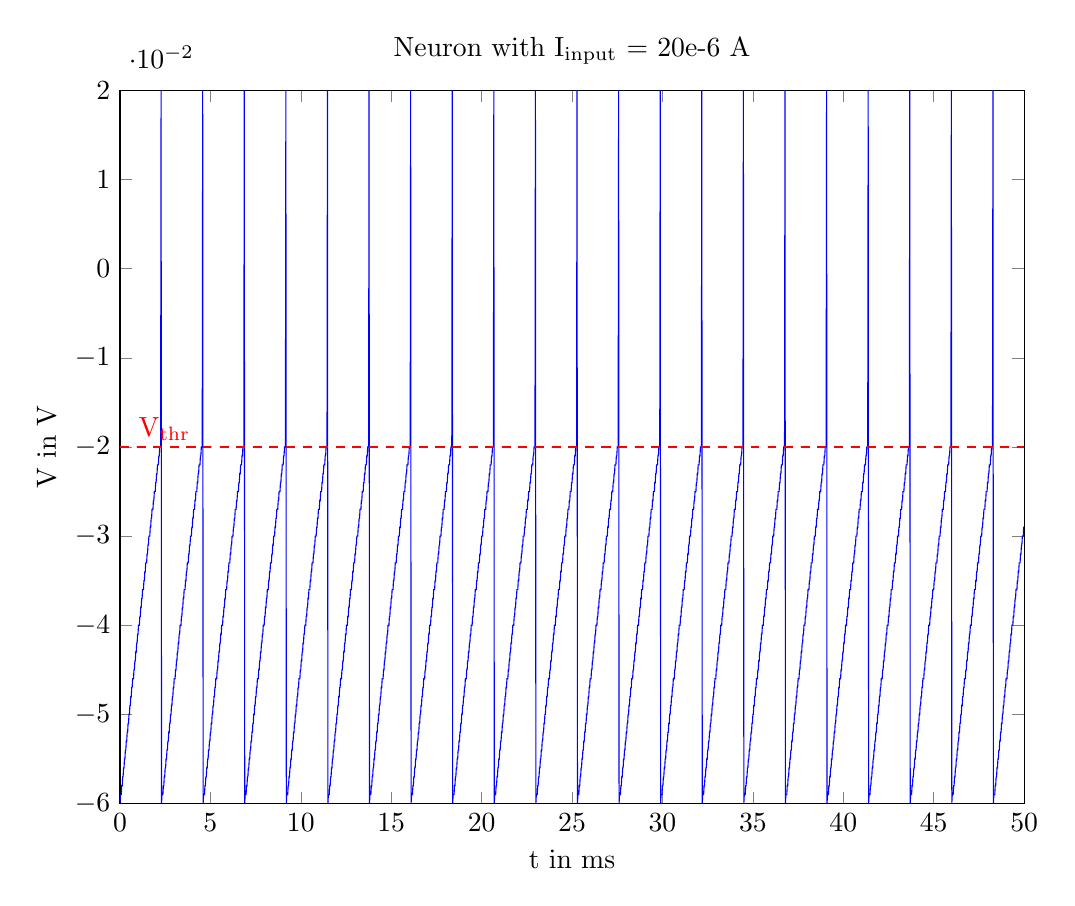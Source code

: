 % This file was created by matlab2tikz.
% Minimal pgfplots version: 1.3
%
%The latest updates can be retrieved from
%  http://www.mathworks.com/matlabcentral/fileexchange/22022-matlab2tikz
%where you can also make suggestions and rate matlab2tikz.
%
\begin{tikzpicture}

\begin{axis}[%
width=4.521in,
height=3.566in,
at={(0.758in,0.481in)},
scale only axis,
separate axis lines,
every outer x axis line/.append style={black},
every x tick label/.append style={font=\color{black}},
xmin=0,
xmax=50,
xlabel={t in ms},
every outer y axis line/.append style={black},
every y tick label/.append style={font=\color{black}},
ymin=-0.06,
ymax=0.02,
ylabel={V in V},
title={$\text{Neuron with I}_{\text{input}}\text{ = 20e-6 A}$}
]
\addplot [color=blue,solid,forget plot]
  table[row sep=crcr]{%
0	-0.06\\
0.025	-0.059\\
0.05	-0.059\\
0.075	-0.059\\
0.1	-0.058\\
0.125	-0.058\\
0.15	-0.057\\
0.175	-0.057\\
0.2	-0.056\\
0.225	-0.056\\
0.25	-0.055\\
0.275	-0.055\\
0.3	-0.054\\
0.325	-0.054\\
0.35	-0.053\\
0.375	-0.053\\
0.4	-0.052\\
0.425	-0.052\\
0.45	-0.051\\
0.475	-0.051\\
0.5	-0.05\\
0.525	-0.05\\
0.55	-0.049\\
0.575	-0.049\\
0.6	-0.048\\
0.625	-0.048\\
0.65	-0.047\\
0.675	-0.047\\
0.7	-0.046\\
0.725	-0.046\\
0.75	-0.046\\
0.775	-0.045\\
0.8	-0.045\\
0.825	-0.044\\
0.85	-0.044\\
0.875	-0.043\\
0.9	-0.043\\
0.925	-0.042\\
0.95	-0.042\\
0.975	-0.041\\
1	-0.041\\
1.025	-0.04\\
1.05	-0.04\\
1.075	-0.04\\
1.1	-0.039\\
1.125	-0.039\\
1.15	-0.038\\
1.175	-0.038\\
1.2	-0.037\\
1.225	-0.037\\
1.25	-0.036\\
1.275	-0.036\\
1.3	-0.036\\
1.325	-0.035\\
1.35	-0.035\\
1.375	-0.034\\
1.4	-0.034\\
1.425	-0.033\\
1.45	-0.033\\
1.475	-0.033\\
1.5	-0.032\\
1.525	-0.032\\
1.55	-0.031\\
1.575	-0.031\\
1.6	-0.03\\
1.625	-0.03\\
1.65	-0.03\\
1.675	-0.029\\
1.7	-0.029\\
1.725	-0.028\\
1.75	-0.028\\
1.775	-0.027\\
1.8	-0.027\\
1.825	-0.027\\
1.85	-0.026\\
1.875	-0.026\\
1.9	-0.025\\
1.925	-0.025\\
1.95	-0.025\\
1.975	-0.024\\
2	-0.024\\
2.025	-0.023\\
2.05	-0.023\\
2.075	-0.022\\
2.1	-0.022\\
2.125	-0.022\\
2.15	-0.021\\
2.175	-0.021\\
2.2	-0.02\\
2.225	-0.02\\
2.25	-0.02\\
2.275	0.02\\
2.3	-0.06\\
2.325	-0.059\\
2.35	-0.059\\
2.375	-0.059\\
2.4	-0.058\\
2.425	-0.058\\
2.45	-0.057\\
2.475	-0.057\\
2.5	-0.056\\
2.525	-0.056\\
2.55	-0.055\\
2.575	-0.055\\
2.6	-0.054\\
2.625	-0.054\\
2.65	-0.053\\
2.675	-0.053\\
2.7	-0.052\\
2.725	-0.052\\
2.75	-0.051\\
2.775	-0.051\\
2.8	-0.05\\
2.825	-0.05\\
2.85	-0.049\\
2.875	-0.049\\
2.9	-0.048\\
2.925	-0.048\\
2.95	-0.047\\
2.975	-0.047\\
3	-0.046\\
3.025	-0.046\\
3.05	-0.046\\
3.075	-0.045\\
3.1	-0.045\\
3.125	-0.044\\
3.15	-0.044\\
3.175	-0.043\\
3.2	-0.043\\
3.225	-0.042\\
3.25	-0.042\\
3.275	-0.041\\
3.3	-0.041\\
3.325	-0.04\\
3.35	-0.04\\
3.375	-0.04\\
3.4	-0.039\\
3.425	-0.039\\
3.45	-0.038\\
3.475	-0.038\\
3.5	-0.037\\
3.525	-0.037\\
3.55	-0.036\\
3.575	-0.036\\
3.6	-0.036\\
3.625	-0.035\\
3.65	-0.035\\
3.675	-0.034\\
3.7	-0.034\\
3.725	-0.033\\
3.75	-0.033\\
3.775	-0.033\\
3.8	-0.032\\
3.825	-0.032\\
3.85	-0.031\\
3.875	-0.031\\
3.9	-0.03\\
3.925	-0.03\\
3.95	-0.03\\
3.975	-0.029\\
4	-0.029\\
4.025	-0.028\\
4.05	-0.028\\
4.075	-0.027\\
4.1	-0.027\\
4.125	-0.027\\
4.15	-0.026\\
4.175	-0.026\\
4.2	-0.025\\
4.225	-0.025\\
4.25	-0.025\\
4.275	-0.024\\
4.3	-0.024\\
4.325	-0.023\\
4.35	-0.023\\
4.375	-0.022\\
4.4	-0.022\\
4.425	-0.022\\
4.45	-0.021\\
4.475	-0.021\\
4.5	-0.02\\
4.525	-0.02\\
4.55	-0.02\\
4.575	0.02\\
4.6	-0.06\\
4.625	-0.059\\
4.65	-0.059\\
4.675	-0.059\\
4.7	-0.058\\
4.725	-0.058\\
4.75	-0.057\\
4.775	-0.057\\
4.8	-0.056\\
4.825	-0.056\\
4.85	-0.055\\
4.875	-0.055\\
4.9	-0.054\\
4.925	-0.054\\
4.95	-0.053\\
4.975	-0.053\\
5	-0.052\\
5.025	-0.052\\
5.05	-0.051\\
5.075	-0.051\\
5.1	-0.05\\
5.125	-0.05\\
5.15	-0.049\\
5.175	-0.049\\
5.2	-0.048\\
5.225	-0.048\\
5.25	-0.047\\
5.275	-0.047\\
5.3	-0.046\\
5.325	-0.046\\
5.35	-0.046\\
5.375	-0.045\\
5.4	-0.045\\
5.425	-0.044\\
5.45	-0.044\\
5.475	-0.043\\
5.5	-0.043\\
5.525	-0.042\\
5.55	-0.042\\
5.575	-0.041\\
5.6	-0.041\\
5.625	-0.04\\
5.65	-0.04\\
5.675	-0.04\\
5.7	-0.039\\
5.725	-0.039\\
5.75	-0.038\\
5.775	-0.038\\
5.8	-0.037\\
5.825	-0.037\\
5.85	-0.036\\
5.875	-0.036\\
5.9	-0.036\\
5.925	-0.035\\
5.95	-0.035\\
5.975	-0.034\\
6	-0.034\\
6.025	-0.033\\
6.05	-0.033\\
6.075	-0.033\\
6.1	-0.032\\
6.125	-0.032\\
6.15	-0.031\\
6.175	-0.031\\
6.2	-0.03\\
6.225	-0.03\\
6.25	-0.03\\
6.275	-0.029\\
6.3	-0.029\\
6.325	-0.028\\
6.35	-0.028\\
6.375	-0.027\\
6.4	-0.027\\
6.425	-0.027\\
6.45	-0.026\\
6.475	-0.026\\
6.5	-0.025\\
6.525	-0.025\\
6.55	-0.025\\
6.575	-0.024\\
6.6	-0.024\\
6.625	-0.023\\
6.65	-0.023\\
6.675	-0.022\\
6.7	-0.022\\
6.725	-0.022\\
6.75	-0.021\\
6.775	-0.021\\
6.8	-0.02\\
6.825	-0.02\\
6.85	-0.02\\
6.875	0.02\\
6.9	-0.06\\
6.925	-0.059\\
6.95	-0.059\\
6.975	-0.059\\
7	-0.058\\
7.025	-0.058\\
7.05	-0.057\\
7.075	-0.057\\
7.1	-0.056\\
7.125	-0.056\\
7.15	-0.055\\
7.175	-0.055\\
7.2	-0.054\\
7.225	-0.054\\
7.25	-0.053\\
7.275	-0.053\\
7.3	-0.052\\
7.325	-0.052\\
7.35	-0.051\\
7.375	-0.051\\
7.4	-0.05\\
7.425	-0.05\\
7.45	-0.049\\
7.475	-0.049\\
7.5	-0.048\\
7.525	-0.048\\
7.55	-0.047\\
7.575	-0.047\\
7.6	-0.046\\
7.625	-0.046\\
7.65	-0.046\\
7.675	-0.045\\
7.7	-0.045\\
7.725	-0.044\\
7.75	-0.044\\
7.775	-0.043\\
7.8	-0.043\\
7.825	-0.042\\
7.85	-0.042\\
7.875	-0.041\\
7.9	-0.041\\
7.925	-0.04\\
7.95	-0.04\\
7.975	-0.04\\
8	-0.039\\
8.025	-0.039\\
8.05	-0.038\\
8.075	-0.038\\
8.1	-0.037\\
8.125	-0.037\\
8.15	-0.036\\
8.175	-0.036\\
8.2	-0.036\\
8.225	-0.035\\
8.25	-0.035\\
8.275	-0.034\\
8.3	-0.034\\
8.325	-0.033\\
8.35	-0.033\\
8.375	-0.033\\
8.4	-0.032\\
8.425	-0.032\\
8.45	-0.031\\
8.475	-0.031\\
8.5	-0.03\\
8.525	-0.03\\
8.55	-0.03\\
8.575	-0.029\\
8.6	-0.029\\
8.625	-0.028\\
8.65	-0.028\\
8.675	-0.027\\
8.7	-0.027\\
8.725	-0.027\\
8.75	-0.026\\
8.775	-0.026\\
8.8	-0.025\\
8.825	-0.025\\
8.85	-0.025\\
8.875	-0.024\\
8.9	-0.024\\
8.925	-0.023\\
8.95	-0.023\\
8.975	-0.022\\
9	-0.022\\
9.025	-0.022\\
9.05	-0.021\\
9.075	-0.021\\
9.1	-0.02\\
9.125	-0.02\\
9.15	-0.02\\
9.175	0.02\\
9.2	-0.06\\
9.225	-0.059\\
9.25	-0.059\\
9.275	-0.059\\
9.3	-0.058\\
9.325	-0.058\\
9.35	-0.057\\
9.375	-0.057\\
9.4	-0.056\\
9.425	-0.056\\
9.45	-0.055\\
9.475	-0.055\\
9.5	-0.054\\
9.525	-0.054\\
9.55	-0.053\\
9.575	-0.053\\
9.6	-0.052\\
9.625	-0.052\\
9.65	-0.051\\
9.675	-0.051\\
9.7	-0.05\\
9.725	-0.05\\
9.75	-0.049\\
9.775	-0.049\\
9.8	-0.048\\
9.825	-0.048\\
9.85	-0.047\\
9.875	-0.047\\
9.9	-0.046\\
9.925	-0.046\\
9.95	-0.046\\
9.975	-0.045\\
10	-0.045\\
10.025	-0.044\\
10.05	-0.044\\
10.075	-0.043\\
10.1	-0.043\\
10.125	-0.042\\
10.15	-0.042\\
10.175	-0.041\\
10.2	-0.041\\
10.225	-0.04\\
10.25	-0.04\\
10.275	-0.04\\
10.3	-0.039\\
10.325	-0.039\\
10.35	-0.038\\
10.375	-0.038\\
10.4	-0.037\\
10.425	-0.037\\
10.45	-0.036\\
10.475	-0.036\\
10.5	-0.036\\
10.525	-0.035\\
10.55	-0.035\\
10.575	-0.034\\
10.6	-0.034\\
10.625	-0.033\\
10.65	-0.033\\
10.675	-0.033\\
10.7	-0.032\\
10.725	-0.032\\
10.75	-0.031\\
10.775	-0.031\\
10.8	-0.03\\
10.825	-0.03\\
10.85	-0.03\\
10.875	-0.029\\
10.9	-0.029\\
10.925	-0.028\\
10.95	-0.028\\
10.975	-0.027\\
11	-0.027\\
11.025	-0.027\\
11.05	-0.026\\
11.075	-0.026\\
11.1	-0.025\\
11.125	-0.025\\
11.15	-0.025\\
11.175	-0.024\\
11.2	-0.024\\
11.225	-0.023\\
11.25	-0.023\\
11.275	-0.022\\
11.3	-0.022\\
11.325	-0.022\\
11.35	-0.021\\
11.375	-0.021\\
11.4	-0.02\\
11.425	-0.02\\
11.45	-0.02\\
11.475	0.02\\
11.5	-0.06\\
11.525	-0.059\\
11.55	-0.059\\
11.575	-0.059\\
11.6	-0.058\\
11.625	-0.058\\
11.65	-0.057\\
11.675	-0.057\\
11.7	-0.056\\
11.725	-0.056\\
11.75	-0.055\\
11.775	-0.055\\
11.8	-0.054\\
11.825	-0.054\\
11.85	-0.053\\
11.875	-0.053\\
11.9	-0.052\\
11.925	-0.052\\
11.95	-0.051\\
11.975	-0.051\\
12	-0.05\\
12.025	-0.05\\
12.05	-0.049\\
12.075	-0.049\\
12.1	-0.048\\
12.125	-0.048\\
12.15	-0.047\\
12.175	-0.047\\
12.2	-0.046\\
12.225	-0.046\\
12.25	-0.046\\
12.275	-0.045\\
12.3	-0.045\\
12.325	-0.044\\
12.35	-0.044\\
12.375	-0.043\\
12.4	-0.043\\
12.425	-0.042\\
12.45	-0.042\\
12.475	-0.041\\
12.5	-0.041\\
12.525	-0.04\\
12.55	-0.04\\
12.575	-0.04\\
12.6	-0.039\\
12.625	-0.039\\
12.65	-0.038\\
12.675	-0.038\\
12.7	-0.037\\
12.725	-0.037\\
12.75	-0.036\\
12.775	-0.036\\
12.8	-0.036\\
12.825	-0.035\\
12.85	-0.035\\
12.875	-0.034\\
12.9	-0.034\\
12.925	-0.033\\
12.95	-0.033\\
12.975	-0.033\\
13	-0.032\\
13.025	-0.032\\
13.05	-0.031\\
13.075	-0.031\\
13.1	-0.03\\
13.125	-0.03\\
13.15	-0.03\\
13.175	-0.029\\
13.2	-0.029\\
13.225	-0.028\\
13.25	-0.028\\
13.275	-0.027\\
13.3	-0.027\\
13.325	-0.027\\
13.35	-0.026\\
13.375	-0.026\\
13.4	-0.025\\
13.425	-0.025\\
13.45	-0.025\\
13.475	-0.024\\
13.5	-0.024\\
13.525	-0.023\\
13.55	-0.023\\
13.575	-0.022\\
13.6	-0.022\\
13.625	-0.022\\
13.65	-0.021\\
13.675	-0.021\\
13.7	-0.02\\
13.725	-0.02\\
13.75	-0.02\\
13.775	0.02\\
13.8	-0.06\\
13.825	-0.059\\
13.85	-0.059\\
13.875	-0.059\\
13.9	-0.058\\
13.925	-0.058\\
13.95	-0.057\\
13.975	-0.057\\
14	-0.056\\
14.025	-0.056\\
14.05	-0.055\\
14.075	-0.055\\
14.1	-0.054\\
14.125	-0.054\\
14.15	-0.053\\
14.175	-0.053\\
14.2	-0.052\\
14.225	-0.052\\
14.25	-0.051\\
14.275	-0.051\\
14.3	-0.05\\
14.325	-0.05\\
14.35	-0.049\\
14.375	-0.049\\
14.4	-0.048\\
14.425	-0.048\\
14.45	-0.047\\
14.475	-0.047\\
14.5	-0.046\\
14.525	-0.046\\
14.55	-0.046\\
14.575	-0.045\\
14.6	-0.045\\
14.625	-0.044\\
14.65	-0.044\\
14.675	-0.043\\
14.7	-0.043\\
14.725	-0.042\\
14.75	-0.042\\
14.775	-0.041\\
14.8	-0.041\\
14.825	-0.04\\
14.85	-0.04\\
14.875	-0.04\\
14.9	-0.039\\
14.925	-0.039\\
14.95	-0.038\\
14.975	-0.038\\
15	-0.037\\
15.025	-0.037\\
15.05	-0.036\\
15.075	-0.036\\
15.1	-0.036\\
15.125	-0.035\\
15.15	-0.035\\
15.175	-0.034\\
15.2	-0.034\\
15.225	-0.033\\
15.25	-0.033\\
15.275	-0.033\\
15.3	-0.032\\
15.325	-0.032\\
15.35	-0.031\\
15.375	-0.031\\
15.4	-0.03\\
15.425	-0.03\\
15.45	-0.03\\
15.475	-0.029\\
15.5	-0.029\\
15.525	-0.028\\
15.55	-0.028\\
15.575	-0.027\\
15.6	-0.027\\
15.625	-0.027\\
15.65	-0.026\\
15.675	-0.026\\
15.7	-0.025\\
15.725	-0.025\\
15.75	-0.025\\
15.775	-0.024\\
15.8	-0.024\\
15.825	-0.023\\
15.85	-0.023\\
15.875	-0.022\\
15.9	-0.022\\
15.925	-0.022\\
15.95	-0.021\\
15.975	-0.021\\
16	-0.02\\
16.025	-0.02\\
16.05	-0.02\\
16.075	0.02\\
16.1	-0.06\\
16.125	-0.059\\
16.15	-0.059\\
16.175	-0.059\\
16.2	-0.058\\
16.225	-0.058\\
16.25	-0.057\\
16.275	-0.057\\
16.3	-0.056\\
16.325	-0.056\\
16.35	-0.055\\
16.375	-0.055\\
16.4	-0.054\\
16.425	-0.054\\
16.45	-0.053\\
16.475	-0.053\\
16.5	-0.052\\
16.525	-0.052\\
16.55	-0.051\\
16.575	-0.051\\
16.6	-0.05\\
16.625	-0.05\\
16.65	-0.049\\
16.675	-0.049\\
16.7	-0.048\\
16.725	-0.048\\
16.75	-0.047\\
16.775	-0.047\\
16.8	-0.046\\
16.825	-0.046\\
16.85	-0.046\\
16.875	-0.045\\
16.9	-0.045\\
16.925	-0.044\\
16.95	-0.044\\
16.975	-0.043\\
17	-0.043\\
17.025	-0.042\\
17.05	-0.042\\
17.075	-0.041\\
17.1	-0.041\\
17.125	-0.04\\
17.15	-0.04\\
17.175	-0.04\\
17.2	-0.039\\
17.225	-0.039\\
17.25	-0.038\\
17.275	-0.038\\
17.3	-0.037\\
17.325	-0.037\\
17.35	-0.036\\
17.375	-0.036\\
17.4	-0.036\\
17.425	-0.035\\
17.45	-0.035\\
17.475	-0.034\\
17.5	-0.034\\
17.525	-0.033\\
17.55	-0.033\\
17.575	-0.033\\
17.6	-0.032\\
17.625	-0.032\\
17.65	-0.031\\
17.675	-0.031\\
17.7	-0.03\\
17.725	-0.03\\
17.75	-0.03\\
17.775	-0.029\\
17.8	-0.029\\
17.825	-0.028\\
17.85	-0.028\\
17.875	-0.027\\
17.9	-0.027\\
17.925	-0.027\\
17.95	-0.026\\
17.975	-0.026\\
18	-0.025\\
18.025	-0.025\\
18.05	-0.025\\
18.075	-0.024\\
18.1	-0.024\\
18.125	-0.023\\
18.15	-0.023\\
18.175	-0.022\\
18.2	-0.022\\
18.225	-0.022\\
18.25	-0.021\\
18.275	-0.021\\
18.3	-0.02\\
18.325	-0.02\\
18.35	-0.02\\
18.375	0.02\\
18.4	-0.06\\
18.425	-0.059\\
18.45	-0.059\\
18.475	-0.059\\
18.5	-0.058\\
18.525	-0.058\\
18.55	-0.057\\
18.575	-0.057\\
18.6	-0.056\\
18.625	-0.056\\
18.65	-0.055\\
18.675	-0.055\\
18.7	-0.054\\
18.725	-0.054\\
18.75	-0.053\\
18.775	-0.053\\
18.8	-0.052\\
18.825	-0.052\\
18.85	-0.051\\
18.875	-0.051\\
18.9	-0.05\\
18.925	-0.05\\
18.95	-0.049\\
18.975	-0.049\\
19	-0.048\\
19.025	-0.048\\
19.05	-0.047\\
19.075	-0.047\\
19.1	-0.046\\
19.125	-0.046\\
19.15	-0.046\\
19.175	-0.045\\
19.2	-0.045\\
19.225	-0.044\\
19.25	-0.044\\
19.275	-0.043\\
19.3	-0.043\\
19.325	-0.042\\
19.35	-0.042\\
19.375	-0.041\\
19.4	-0.041\\
19.425	-0.04\\
19.45	-0.04\\
19.475	-0.04\\
19.5	-0.039\\
19.525	-0.039\\
19.55	-0.038\\
19.575	-0.038\\
19.6	-0.037\\
19.625	-0.037\\
19.65	-0.036\\
19.675	-0.036\\
19.7	-0.036\\
19.725	-0.035\\
19.75	-0.035\\
19.775	-0.034\\
19.8	-0.034\\
19.825	-0.033\\
19.85	-0.033\\
19.875	-0.033\\
19.9	-0.032\\
19.925	-0.032\\
19.95	-0.031\\
19.975	-0.031\\
20	-0.03\\
20.025	-0.03\\
20.05	-0.03\\
20.075	-0.029\\
20.1	-0.029\\
20.125	-0.028\\
20.15	-0.028\\
20.175	-0.027\\
20.2	-0.027\\
20.225	-0.027\\
20.25	-0.026\\
20.275	-0.026\\
20.3	-0.025\\
20.325	-0.025\\
20.35	-0.025\\
20.375	-0.024\\
20.4	-0.024\\
20.425	-0.023\\
20.45	-0.023\\
20.475	-0.022\\
20.5	-0.022\\
20.525	-0.022\\
20.55	-0.021\\
20.575	-0.021\\
20.6	-0.02\\
20.625	-0.02\\
20.65	-0.02\\
20.675	0.02\\
20.7	-0.06\\
20.725	-0.059\\
20.75	-0.059\\
20.775	-0.059\\
20.8	-0.058\\
20.825	-0.058\\
20.85	-0.057\\
20.875	-0.057\\
20.9	-0.056\\
20.925	-0.056\\
20.95	-0.055\\
20.975	-0.055\\
21	-0.054\\
21.025	-0.054\\
21.05	-0.053\\
21.075	-0.053\\
21.1	-0.052\\
21.125	-0.052\\
21.15	-0.051\\
21.175	-0.051\\
21.2	-0.05\\
21.225	-0.05\\
21.25	-0.049\\
21.275	-0.049\\
21.3	-0.048\\
21.325	-0.048\\
21.35	-0.047\\
21.375	-0.047\\
21.4	-0.046\\
21.425	-0.046\\
21.45	-0.046\\
21.475	-0.045\\
21.5	-0.045\\
21.525	-0.044\\
21.55	-0.044\\
21.575	-0.043\\
21.6	-0.043\\
21.625	-0.042\\
21.65	-0.042\\
21.675	-0.041\\
21.7	-0.041\\
21.725	-0.04\\
21.75	-0.04\\
21.775	-0.04\\
21.8	-0.039\\
21.825	-0.039\\
21.85	-0.038\\
21.875	-0.038\\
21.9	-0.037\\
21.925	-0.037\\
21.95	-0.036\\
21.975	-0.036\\
22	-0.036\\
22.025	-0.035\\
22.05	-0.035\\
22.075	-0.034\\
22.1	-0.034\\
22.125	-0.033\\
22.15	-0.033\\
22.175	-0.033\\
22.2	-0.032\\
22.225	-0.032\\
22.25	-0.031\\
22.275	-0.031\\
22.3	-0.03\\
22.325	-0.03\\
22.35	-0.03\\
22.375	-0.029\\
22.4	-0.029\\
22.425	-0.028\\
22.45	-0.028\\
22.475	-0.027\\
22.5	-0.027\\
22.525	-0.027\\
22.55	-0.026\\
22.575	-0.026\\
22.6	-0.025\\
22.625	-0.025\\
22.65	-0.025\\
22.675	-0.024\\
22.7	-0.024\\
22.725	-0.023\\
22.75	-0.023\\
22.775	-0.022\\
22.8	-0.022\\
22.825	-0.022\\
22.85	-0.021\\
22.875	-0.021\\
22.9	-0.02\\
22.925	-0.02\\
22.95	-0.02\\
22.975	0.02\\
23	-0.06\\
23.025	-0.059\\
23.05	-0.059\\
23.075	-0.059\\
23.1	-0.058\\
23.125	-0.058\\
23.15	-0.057\\
23.175	-0.057\\
23.2	-0.056\\
23.225	-0.056\\
23.25	-0.055\\
23.275	-0.055\\
23.3	-0.054\\
23.325	-0.054\\
23.35	-0.053\\
23.375	-0.053\\
23.4	-0.052\\
23.425	-0.052\\
23.45	-0.051\\
23.475	-0.051\\
23.5	-0.05\\
23.525	-0.05\\
23.55	-0.049\\
23.575	-0.049\\
23.6	-0.048\\
23.625	-0.048\\
23.65	-0.047\\
23.675	-0.047\\
23.7	-0.046\\
23.725	-0.046\\
23.75	-0.046\\
23.775	-0.045\\
23.8	-0.045\\
23.825	-0.044\\
23.85	-0.044\\
23.875	-0.043\\
23.9	-0.043\\
23.925	-0.042\\
23.95	-0.042\\
23.975	-0.041\\
24	-0.041\\
24.025	-0.04\\
24.05	-0.04\\
24.075	-0.04\\
24.1	-0.039\\
24.125	-0.039\\
24.15	-0.038\\
24.175	-0.038\\
24.2	-0.037\\
24.225	-0.037\\
24.25	-0.036\\
24.275	-0.036\\
24.3	-0.036\\
24.325	-0.035\\
24.35	-0.035\\
24.375	-0.034\\
24.4	-0.034\\
24.425	-0.033\\
24.45	-0.033\\
24.475	-0.033\\
24.5	-0.032\\
24.525	-0.032\\
24.55	-0.031\\
24.575	-0.031\\
24.6	-0.03\\
24.625	-0.03\\
24.65	-0.03\\
24.675	-0.029\\
24.7	-0.029\\
24.725	-0.028\\
24.75	-0.028\\
24.775	-0.027\\
24.8	-0.027\\
24.825	-0.027\\
24.85	-0.026\\
24.875	-0.026\\
24.9	-0.025\\
24.925	-0.025\\
24.95	-0.025\\
24.975	-0.024\\
25	-0.024\\
25.025	-0.023\\
25.05	-0.023\\
25.075	-0.022\\
25.1	-0.022\\
25.125	-0.022\\
25.15	-0.021\\
25.175	-0.021\\
25.2	-0.02\\
25.225	-0.02\\
25.25	-0.02\\
25.275	0.02\\
25.3	-0.06\\
25.325	-0.059\\
25.35	-0.059\\
25.375	-0.059\\
25.4	-0.058\\
25.425	-0.058\\
25.45	-0.057\\
25.475	-0.057\\
25.5	-0.056\\
25.525	-0.056\\
25.55	-0.055\\
25.575	-0.055\\
25.6	-0.054\\
25.625	-0.054\\
25.65	-0.053\\
25.675	-0.053\\
25.7	-0.052\\
25.725	-0.052\\
25.75	-0.051\\
25.775	-0.051\\
25.8	-0.05\\
25.825	-0.05\\
25.85	-0.049\\
25.875	-0.049\\
25.9	-0.048\\
25.925	-0.048\\
25.95	-0.047\\
25.975	-0.047\\
26	-0.046\\
26.025	-0.046\\
26.05	-0.046\\
26.075	-0.045\\
26.1	-0.045\\
26.125	-0.044\\
26.15	-0.044\\
26.175	-0.043\\
26.2	-0.043\\
26.225	-0.042\\
26.25	-0.042\\
26.275	-0.041\\
26.3	-0.041\\
26.325	-0.04\\
26.35	-0.04\\
26.375	-0.04\\
26.4	-0.039\\
26.425	-0.039\\
26.45	-0.038\\
26.475	-0.038\\
26.5	-0.037\\
26.525	-0.037\\
26.55	-0.036\\
26.575	-0.036\\
26.6	-0.036\\
26.625	-0.035\\
26.65	-0.035\\
26.675	-0.034\\
26.7	-0.034\\
26.725	-0.033\\
26.75	-0.033\\
26.775	-0.033\\
26.8	-0.032\\
26.825	-0.032\\
26.85	-0.031\\
26.875	-0.031\\
26.9	-0.03\\
26.925	-0.03\\
26.95	-0.03\\
26.975	-0.029\\
27	-0.029\\
27.025	-0.028\\
27.05	-0.028\\
27.075	-0.027\\
27.1	-0.027\\
27.125	-0.027\\
27.15	-0.026\\
27.175	-0.026\\
27.2	-0.025\\
27.225	-0.025\\
27.25	-0.025\\
27.275	-0.024\\
27.3	-0.024\\
27.325	-0.023\\
27.35	-0.023\\
27.375	-0.022\\
27.4	-0.022\\
27.425	-0.022\\
27.45	-0.021\\
27.475	-0.021\\
27.5	-0.02\\
27.525	-0.02\\
27.55	-0.02\\
27.575	0.02\\
27.6	-0.06\\
27.625	-0.059\\
27.65	-0.059\\
27.675	-0.059\\
27.7	-0.058\\
27.725	-0.058\\
27.75	-0.057\\
27.775	-0.057\\
27.8	-0.056\\
27.825	-0.056\\
27.85	-0.055\\
27.875	-0.055\\
27.9	-0.054\\
27.925	-0.054\\
27.95	-0.053\\
27.975	-0.053\\
28	-0.052\\
28.025	-0.052\\
28.05	-0.051\\
28.075	-0.051\\
28.1	-0.05\\
28.125	-0.05\\
28.15	-0.049\\
28.175	-0.049\\
28.2	-0.048\\
28.225	-0.048\\
28.25	-0.047\\
28.275	-0.047\\
28.3	-0.046\\
28.325	-0.046\\
28.35	-0.046\\
28.375	-0.045\\
28.4	-0.045\\
28.425	-0.044\\
28.45	-0.044\\
28.475	-0.043\\
28.5	-0.043\\
28.525	-0.042\\
28.55	-0.042\\
28.575	-0.041\\
28.6	-0.041\\
28.625	-0.04\\
28.65	-0.04\\
28.675	-0.04\\
28.7	-0.039\\
28.725	-0.039\\
28.75	-0.038\\
28.775	-0.038\\
28.8	-0.037\\
28.825	-0.037\\
28.85	-0.036\\
28.875	-0.036\\
28.9	-0.036\\
28.925	-0.035\\
28.95	-0.035\\
28.975	-0.034\\
29	-0.034\\
29.025	-0.033\\
29.05	-0.033\\
29.075	-0.033\\
29.1	-0.032\\
29.125	-0.032\\
29.15	-0.031\\
29.175	-0.031\\
29.2	-0.03\\
29.225	-0.03\\
29.25	-0.03\\
29.275	-0.029\\
29.3	-0.029\\
29.325	-0.028\\
29.35	-0.028\\
29.375	-0.027\\
29.4	-0.027\\
29.425	-0.027\\
29.45	-0.026\\
29.475	-0.026\\
29.5	-0.025\\
29.525	-0.025\\
29.55	-0.025\\
29.575	-0.024\\
29.6	-0.024\\
29.625	-0.023\\
29.65	-0.023\\
29.675	-0.022\\
29.7	-0.022\\
29.725	-0.022\\
29.75	-0.021\\
29.775	-0.021\\
29.8	-0.02\\
29.825	-0.02\\
29.85	-0.02\\
29.875	0.02\\
29.9	-0.06\\
29.925	-0.059\\
29.95	-0.059\\
29.975	-0.059\\
30	-0.058\\
30.025	-0.058\\
30.05	-0.057\\
30.075	-0.057\\
30.1	-0.056\\
30.125	-0.056\\
30.15	-0.055\\
30.175	-0.055\\
30.2	-0.054\\
30.225	-0.054\\
30.25	-0.053\\
30.275	-0.053\\
30.3	-0.052\\
30.325	-0.052\\
30.35	-0.051\\
30.375	-0.051\\
30.4	-0.05\\
30.425	-0.05\\
30.45	-0.049\\
30.475	-0.049\\
30.5	-0.048\\
30.525	-0.048\\
30.55	-0.047\\
30.575	-0.047\\
30.6	-0.046\\
30.625	-0.046\\
30.65	-0.046\\
30.675	-0.045\\
30.7	-0.045\\
30.725	-0.044\\
30.75	-0.044\\
30.775	-0.043\\
30.8	-0.043\\
30.825	-0.042\\
30.85	-0.042\\
30.875	-0.041\\
30.9	-0.041\\
30.925	-0.04\\
30.95	-0.04\\
30.975	-0.04\\
31	-0.039\\
31.025	-0.039\\
31.05	-0.038\\
31.075	-0.038\\
31.1	-0.037\\
31.125	-0.037\\
31.15	-0.036\\
31.175	-0.036\\
31.2	-0.036\\
31.225	-0.035\\
31.25	-0.035\\
31.275	-0.034\\
31.3	-0.034\\
31.325	-0.033\\
31.35	-0.033\\
31.375	-0.033\\
31.4	-0.032\\
31.425	-0.032\\
31.45	-0.031\\
31.475	-0.031\\
31.5	-0.03\\
31.525	-0.03\\
31.55	-0.03\\
31.575	-0.029\\
31.6	-0.029\\
31.625	-0.028\\
31.65	-0.028\\
31.675	-0.027\\
31.7	-0.027\\
31.725	-0.027\\
31.75	-0.026\\
31.775	-0.026\\
31.8	-0.025\\
31.825	-0.025\\
31.85	-0.025\\
31.875	-0.024\\
31.9	-0.024\\
31.925	-0.023\\
31.95	-0.023\\
31.975	-0.022\\
32	-0.022\\
32.025	-0.022\\
32.05	-0.021\\
32.075	-0.021\\
32.1	-0.02\\
32.125	-0.02\\
32.15	-0.02\\
32.175	0.02\\
32.2	-0.06\\
32.225	-0.059\\
32.25	-0.059\\
32.275	-0.059\\
32.3	-0.058\\
32.325	-0.058\\
32.35	-0.057\\
32.375	-0.057\\
32.4	-0.056\\
32.425	-0.056\\
32.45	-0.055\\
32.475	-0.055\\
32.5	-0.054\\
32.525	-0.054\\
32.55	-0.053\\
32.575	-0.053\\
32.6	-0.052\\
32.625	-0.052\\
32.65	-0.051\\
32.675	-0.051\\
32.7	-0.05\\
32.725	-0.05\\
32.75	-0.049\\
32.775	-0.049\\
32.8	-0.048\\
32.825	-0.048\\
32.85	-0.047\\
32.875	-0.047\\
32.9	-0.046\\
32.925	-0.046\\
32.95	-0.046\\
32.975	-0.045\\
33	-0.045\\
33.025	-0.044\\
33.05	-0.044\\
33.075	-0.043\\
33.1	-0.043\\
33.125	-0.042\\
33.15	-0.042\\
33.175	-0.041\\
33.2	-0.041\\
33.225	-0.04\\
33.25	-0.04\\
33.275	-0.04\\
33.3	-0.039\\
33.325	-0.039\\
33.35	-0.038\\
33.375	-0.038\\
33.4	-0.037\\
33.425	-0.037\\
33.45	-0.036\\
33.475	-0.036\\
33.5	-0.036\\
33.525	-0.035\\
33.55	-0.035\\
33.575	-0.034\\
33.6	-0.034\\
33.625	-0.033\\
33.65	-0.033\\
33.675	-0.033\\
33.7	-0.032\\
33.725	-0.032\\
33.75	-0.031\\
33.775	-0.031\\
33.8	-0.03\\
33.825	-0.03\\
33.85	-0.03\\
33.875	-0.029\\
33.9	-0.029\\
33.925	-0.028\\
33.95	-0.028\\
33.975	-0.027\\
34	-0.027\\
34.025	-0.027\\
34.05	-0.026\\
34.075	-0.026\\
34.1	-0.025\\
34.125	-0.025\\
34.15	-0.025\\
34.175	-0.024\\
34.2	-0.024\\
34.225	-0.023\\
34.25	-0.023\\
34.275	-0.022\\
34.3	-0.022\\
34.325	-0.022\\
34.35	-0.021\\
34.375	-0.021\\
34.4	-0.02\\
34.425	-0.02\\
34.45	-0.02\\
34.475	0.02\\
34.5	-0.06\\
34.525	-0.059\\
34.55	-0.059\\
34.575	-0.059\\
34.6	-0.058\\
34.625	-0.058\\
34.65	-0.057\\
34.675	-0.057\\
34.7	-0.056\\
34.725	-0.056\\
34.75	-0.055\\
34.775	-0.055\\
34.8	-0.054\\
34.825	-0.054\\
34.85	-0.053\\
34.875	-0.053\\
34.9	-0.052\\
34.925	-0.052\\
34.95	-0.051\\
34.975	-0.051\\
35	-0.05\\
35.025	-0.05\\
35.05	-0.049\\
35.075	-0.049\\
35.1	-0.048\\
35.125	-0.048\\
35.15	-0.047\\
35.175	-0.047\\
35.2	-0.046\\
35.225	-0.046\\
35.25	-0.046\\
35.275	-0.045\\
35.3	-0.045\\
35.325	-0.044\\
35.35	-0.044\\
35.375	-0.043\\
35.4	-0.043\\
35.425	-0.042\\
35.45	-0.042\\
35.475	-0.041\\
35.5	-0.041\\
35.525	-0.04\\
35.55	-0.04\\
35.575	-0.04\\
35.6	-0.039\\
35.625	-0.039\\
35.65	-0.038\\
35.675	-0.038\\
35.7	-0.037\\
35.725	-0.037\\
35.75	-0.036\\
35.775	-0.036\\
35.8	-0.036\\
35.825	-0.035\\
35.85	-0.035\\
35.875	-0.034\\
35.9	-0.034\\
35.925	-0.033\\
35.95	-0.033\\
35.975	-0.033\\
36	-0.032\\
36.025	-0.032\\
36.05	-0.031\\
36.075	-0.031\\
36.1	-0.03\\
36.125	-0.03\\
36.15	-0.03\\
36.175	-0.029\\
36.2	-0.029\\
36.225	-0.028\\
36.25	-0.028\\
36.275	-0.027\\
36.3	-0.027\\
36.325	-0.027\\
36.35	-0.026\\
36.375	-0.026\\
36.4	-0.025\\
36.425	-0.025\\
36.45	-0.025\\
36.475	-0.024\\
36.5	-0.024\\
36.525	-0.023\\
36.55	-0.023\\
36.575	-0.022\\
36.6	-0.022\\
36.625	-0.022\\
36.65	-0.021\\
36.675	-0.021\\
36.7	-0.02\\
36.725	-0.02\\
36.75	-0.02\\
36.775	0.02\\
36.8	-0.06\\
36.825	-0.059\\
36.85	-0.059\\
36.875	-0.059\\
36.9	-0.058\\
36.925	-0.058\\
36.95	-0.057\\
36.975	-0.057\\
37	-0.056\\
37.025	-0.056\\
37.05	-0.055\\
37.075	-0.055\\
37.1	-0.054\\
37.125	-0.054\\
37.15	-0.053\\
37.175	-0.053\\
37.2	-0.052\\
37.225	-0.052\\
37.25	-0.051\\
37.275	-0.051\\
37.3	-0.05\\
37.325	-0.05\\
37.35	-0.049\\
37.375	-0.049\\
37.4	-0.048\\
37.425	-0.048\\
37.45	-0.047\\
37.475	-0.047\\
37.5	-0.046\\
37.525	-0.046\\
37.55	-0.046\\
37.575	-0.045\\
37.6	-0.045\\
37.625	-0.044\\
37.65	-0.044\\
37.675	-0.043\\
37.7	-0.043\\
37.725	-0.042\\
37.75	-0.042\\
37.775	-0.041\\
37.8	-0.041\\
37.825	-0.04\\
37.85	-0.04\\
37.875	-0.04\\
37.9	-0.039\\
37.925	-0.039\\
37.95	-0.038\\
37.975	-0.038\\
38	-0.037\\
38.025	-0.037\\
38.05	-0.036\\
38.075	-0.036\\
38.1	-0.036\\
38.125	-0.035\\
38.15	-0.035\\
38.175	-0.034\\
38.2	-0.034\\
38.225	-0.033\\
38.25	-0.033\\
38.275	-0.033\\
38.3	-0.032\\
38.325	-0.032\\
38.35	-0.031\\
38.375	-0.031\\
38.4	-0.03\\
38.425	-0.03\\
38.45	-0.03\\
38.475	-0.029\\
38.5	-0.029\\
38.525	-0.028\\
38.55	-0.028\\
38.575	-0.027\\
38.6	-0.027\\
38.625	-0.027\\
38.65	-0.026\\
38.675	-0.026\\
38.7	-0.025\\
38.725	-0.025\\
38.75	-0.025\\
38.775	-0.024\\
38.8	-0.024\\
38.825	-0.023\\
38.85	-0.023\\
38.875	-0.022\\
38.9	-0.022\\
38.925	-0.022\\
38.95	-0.021\\
38.975	-0.021\\
39	-0.02\\
39.025	-0.02\\
39.05	-0.02\\
39.075	0.02\\
39.1	-0.06\\
39.125	-0.059\\
39.15	-0.059\\
39.175	-0.059\\
39.2	-0.058\\
39.225	-0.058\\
39.25	-0.057\\
39.275	-0.057\\
39.3	-0.056\\
39.325	-0.056\\
39.35	-0.055\\
39.375	-0.055\\
39.4	-0.054\\
39.425	-0.054\\
39.45	-0.053\\
39.475	-0.053\\
39.5	-0.052\\
39.525	-0.052\\
39.55	-0.051\\
39.575	-0.051\\
39.6	-0.05\\
39.625	-0.05\\
39.65	-0.049\\
39.675	-0.049\\
39.7	-0.048\\
39.725	-0.048\\
39.75	-0.047\\
39.775	-0.047\\
39.8	-0.046\\
39.825	-0.046\\
39.85	-0.046\\
39.875	-0.045\\
39.9	-0.045\\
39.925	-0.044\\
39.95	-0.044\\
39.975	-0.043\\
40	-0.043\\
40.025	-0.042\\
40.05	-0.042\\
40.075	-0.041\\
40.1	-0.041\\
40.125	-0.04\\
40.15	-0.04\\
40.175	-0.04\\
40.2	-0.039\\
40.225	-0.039\\
40.25	-0.038\\
40.275	-0.038\\
40.3	-0.037\\
40.325	-0.037\\
40.35	-0.036\\
40.375	-0.036\\
40.4	-0.036\\
40.425	-0.035\\
40.45	-0.035\\
40.475	-0.034\\
40.5	-0.034\\
40.525	-0.033\\
40.55	-0.033\\
40.575	-0.033\\
40.6	-0.032\\
40.625	-0.032\\
40.65	-0.031\\
40.675	-0.031\\
40.7	-0.03\\
40.725	-0.03\\
40.75	-0.03\\
40.775	-0.029\\
40.8	-0.029\\
40.825	-0.028\\
40.85	-0.028\\
40.875	-0.027\\
40.9	-0.027\\
40.925	-0.027\\
40.95	-0.026\\
40.975	-0.026\\
41	-0.025\\
41.025	-0.025\\
41.05	-0.025\\
41.075	-0.024\\
41.1	-0.024\\
41.125	-0.023\\
41.15	-0.023\\
41.175	-0.022\\
41.2	-0.022\\
41.225	-0.022\\
41.25	-0.021\\
41.275	-0.021\\
41.3	-0.02\\
41.325	-0.02\\
41.35	-0.02\\
41.375	0.02\\
41.4	-0.06\\
41.425	-0.059\\
41.45	-0.059\\
41.475	-0.059\\
41.5	-0.058\\
41.525	-0.058\\
41.55	-0.057\\
41.575	-0.057\\
41.6	-0.056\\
41.625	-0.056\\
41.65	-0.055\\
41.675	-0.055\\
41.7	-0.054\\
41.725	-0.054\\
41.75	-0.053\\
41.775	-0.053\\
41.8	-0.052\\
41.825	-0.052\\
41.85	-0.051\\
41.875	-0.051\\
41.9	-0.05\\
41.925	-0.05\\
41.95	-0.049\\
41.975	-0.049\\
42	-0.048\\
42.025	-0.048\\
42.05	-0.047\\
42.075	-0.047\\
42.1	-0.046\\
42.125	-0.046\\
42.15	-0.046\\
42.175	-0.045\\
42.2	-0.045\\
42.225	-0.044\\
42.25	-0.044\\
42.275	-0.043\\
42.3	-0.043\\
42.325	-0.042\\
42.35	-0.042\\
42.375	-0.041\\
42.4	-0.041\\
42.425	-0.04\\
42.45	-0.04\\
42.475	-0.04\\
42.5	-0.039\\
42.525	-0.039\\
42.55	-0.038\\
42.575	-0.038\\
42.6	-0.037\\
42.625	-0.037\\
42.65	-0.036\\
42.675	-0.036\\
42.7	-0.036\\
42.725	-0.035\\
42.75	-0.035\\
42.775	-0.034\\
42.8	-0.034\\
42.825	-0.033\\
42.85	-0.033\\
42.875	-0.033\\
42.9	-0.032\\
42.925	-0.032\\
42.95	-0.031\\
42.975	-0.031\\
43	-0.03\\
43.025	-0.03\\
43.05	-0.03\\
43.075	-0.029\\
43.1	-0.029\\
43.125	-0.028\\
43.15	-0.028\\
43.175	-0.027\\
43.2	-0.027\\
43.225	-0.027\\
43.25	-0.026\\
43.275	-0.026\\
43.3	-0.025\\
43.325	-0.025\\
43.35	-0.025\\
43.375	-0.024\\
43.4	-0.024\\
43.425	-0.023\\
43.45	-0.023\\
43.475	-0.022\\
43.5	-0.022\\
43.525	-0.022\\
43.55	-0.021\\
43.575	-0.021\\
43.6	-0.02\\
43.625	-0.02\\
43.65	-0.02\\
43.675	0.02\\
43.7	-0.06\\
43.725	-0.059\\
43.75	-0.059\\
43.775	-0.059\\
43.8	-0.058\\
43.825	-0.058\\
43.85	-0.057\\
43.875	-0.057\\
43.9	-0.056\\
43.925	-0.056\\
43.95	-0.055\\
43.975	-0.055\\
44	-0.054\\
44.025	-0.054\\
44.05	-0.053\\
44.075	-0.053\\
44.1	-0.052\\
44.125	-0.052\\
44.15	-0.051\\
44.175	-0.051\\
44.2	-0.05\\
44.225	-0.05\\
44.25	-0.049\\
44.275	-0.049\\
44.3	-0.048\\
44.325	-0.048\\
44.35	-0.047\\
44.375	-0.047\\
44.4	-0.046\\
44.425	-0.046\\
44.45	-0.046\\
44.475	-0.045\\
44.5	-0.045\\
44.525	-0.044\\
44.55	-0.044\\
44.575	-0.043\\
44.6	-0.043\\
44.625	-0.042\\
44.65	-0.042\\
44.675	-0.041\\
44.7	-0.041\\
44.725	-0.04\\
44.75	-0.04\\
44.775	-0.04\\
44.8	-0.039\\
44.825	-0.039\\
44.85	-0.038\\
44.875	-0.038\\
44.9	-0.037\\
44.925	-0.037\\
44.95	-0.036\\
44.975	-0.036\\
45	-0.036\\
45.025	-0.035\\
45.05	-0.035\\
45.075	-0.034\\
45.1	-0.034\\
45.125	-0.033\\
45.15	-0.033\\
45.175	-0.033\\
45.2	-0.032\\
45.225	-0.032\\
45.25	-0.031\\
45.275	-0.031\\
45.3	-0.03\\
45.325	-0.03\\
45.35	-0.03\\
45.375	-0.029\\
45.4	-0.029\\
45.425	-0.028\\
45.45	-0.028\\
45.475	-0.027\\
45.5	-0.027\\
45.525	-0.027\\
45.55	-0.026\\
45.575	-0.026\\
45.6	-0.025\\
45.625	-0.025\\
45.65	-0.025\\
45.675	-0.024\\
45.7	-0.024\\
45.725	-0.023\\
45.75	-0.023\\
45.775	-0.022\\
45.8	-0.022\\
45.825	-0.022\\
45.85	-0.021\\
45.875	-0.021\\
45.9	-0.02\\
45.925	-0.02\\
45.95	-0.02\\
45.975	0.02\\
46	-0.06\\
46.025	-0.059\\
46.05	-0.059\\
46.075	-0.059\\
46.1	-0.058\\
46.125	-0.058\\
46.15	-0.057\\
46.175	-0.057\\
46.2	-0.056\\
46.225	-0.056\\
46.25	-0.055\\
46.275	-0.055\\
46.3	-0.054\\
46.325	-0.054\\
46.35	-0.053\\
46.375	-0.053\\
46.4	-0.052\\
46.425	-0.052\\
46.45	-0.051\\
46.475	-0.051\\
46.5	-0.05\\
46.525	-0.05\\
46.55	-0.049\\
46.575	-0.049\\
46.6	-0.048\\
46.625	-0.048\\
46.65	-0.047\\
46.675	-0.047\\
46.7	-0.046\\
46.725	-0.046\\
46.75	-0.046\\
46.775	-0.045\\
46.8	-0.045\\
46.825	-0.044\\
46.85	-0.044\\
46.875	-0.043\\
46.9	-0.043\\
46.925	-0.042\\
46.95	-0.042\\
46.975	-0.041\\
47	-0.041\\
47.025	-0.04\\
47.05	-0.04\\
47.075	-0.04\\
47.1	-0.039\\
47.125	-0.039\\
47.15	-0.038\\
47.175	-0.038\\
47.2	-0.037\\
47.225	-0.037\\
47.25	-0.036\\
47.275	-0.036\\
47.3	-0.036\\
47.325	-0.035\\
47.35	-0.035\\
47.375	-0.034\\
47.4	-0.034\\
47.425	-0.033\\
47.45	-0.033\\
47.475	-0.033\\
47.5	-0.032\\
47.525	-0.032\\
47.55	-0.031\\
47.575	-0.031\\
47.6	-0.03\\
47.625	-0.03\\
47.65	-0.03\\
47.675	-0.029\\
47.7	-0.029\\
47.725	-0.028\\
47.75	-0.028\\
47.775	-0.027\\
47.8	-0.027\\
47.825	-0.027\\
47.85	-0.026\\
47.875	-0.026\\
47.9	-0.025\\
47.925	-0.025\\
47.95	-0.025\\
47.975	-0.024\\
48	-0.024\\
48.025	-0.023\\
48.05	-0.023\\
48.075	-0.022\\
48.1	-0.022\\
48.125	-0.022\\
48.15	-0.021\\
48.175	-0.021\\
48.2	-0.02\\
48.225	-0.02\\
48.25	-0.02\\
48.275	0.02\\
48.3	-0.06\\
48.325	-0.059\\
48.35	-0.059\\
48.375	-0.059\\
48.4	-0.058\\
48.425	-0.058\\
48.45	-0.057\\
48.475	-0.057\\
48.5	-0.056\\
48.525	-0.056\\
48.55	-0.055\\
48.575	-0.055\\
48.6	-0.054\\
48.625	-0.054\\
48.65	-0.053\\
48.675	-0.053\\
48.7	-0.052\\
48.725	-0.052\\
48.75	-0.051\\
48.775	-0.051\\
48.8	-0.05\\
48.825	-0.05\\
48.85	-0.049\\
48.875	-0.049\\
48.9	-0.048\\
48.925	-0.048\\
48.95	-0.047\\
48.975	-0.047\\
49	-0.046\\
49.025	-0.046\\
49.05	-0.046\\
49.075	-0.045\\
49.1	-0.045\\
49.125	-0.044\\
49.15	-0.044\\
49.175	-0.043\\
49.2	-0.043\\
49.225	-0.042\\
49.25	-0.042\\
49.275	-0.041\\
49.3	-0.041\\
49.325	-0.04\\
49.35	-0.04\\
49.375	-0.04\\
49.4	-0.039\\
49.425	-0.039\\
49.45	-0.038\\
49.475	-0.038\\
49.5	-0.037\\
49.525	-0.037\\
49.55	-0.036\\
49.575	-0.036\\
49.6	-0.036\\
49.625	-0.035\\
49.65	-0.035\\
49.675	-0.034\\
49.7	-0.034\\
49.725	-0.033\\
49.75	-0.033\\
49.775	-0.033\\
49.8	-0.032\\
49.825	-0.032\\
49.85	-0.031\\
49.875	-0.031\\
49.9	-0.03\\
49.925	-0.03\\
49.95	-0.03\\
49.975	-0.029\\
50	-0.029\\
};
\addplot [color=red,dashed,forget plot]
  table[row sep=crcr]{%
0	-0.02\\
0.025	-0.02\\
0.05	-0.02\\
0.075	-0.02\\
0.1	-0.02\\
0.125	-0.02\\
0.15	-0.02\\
0.175	-0.02\\
0.2	-0.02\\
0.225	-0.02\\
0.25	-0.02\\
0.275	-0.02\\
0.3	-0.02\\
0.325	-0.02\\
0.35	-0.02\\
0.375	-0.02\\
0.4	-0.02\\
0.425	-0.02\\
0.45	-0.02\\
0.475	-0.02\\
0.5	-0.02\\
0.525	-0.02\\
0.55	-0.02\\
0.575	-0.02\\
0.6	-0.02\\
0.625	-0.02\\
0.65	-0.02\\
0.675	-0.02\\
0.7	-0.02\\
0.725	-0.02\\
0.75	-0.02\\
0.775	-0.02\\
0.8	-0.02\\
0.825	-0.02\\
0.85	-0.02\\
0.875	-0.02\\
0.9	-0.02\\
0.925	-0.02\\
0.95	-0.02\\
0.975	-0.02\\
1	-0.02\\
1.025	-0.02\\
1.05	-0.02\\
1.075	-0.02\\
1.1	-0.02\\
1.125	-0.02\\
1.15	-0.02\\
1.175	-0.02\\
1.2	-0.02\\
1.225	-0.02\\
1.25	-0.02\\
1.275	-0.02\\
1.3	-0.02\\
1.325	-0.02\\
1.35	-0.02\\
1.375	-0.02\\
1.4	-0.02\\
1.425	-0.02\\
1.45	-0.02\\
1.475	-0.02\\
1.5	-0.02\\
1.525	-0.02\\
1.55	-0.02\\
1.575	-0.02\\
1.6	-0.02\\
1.625	-0.02\\
1.65	-0.02\\
1.675	-0.02\\
1.7	-0.02\\
1.725	-0.02\\
1.75	-0.02\\
1.775	-0.02\\
1.8	-0.02\\
1.825	-0.02\\
1.85	-0.02\\
1.875	-0.02\\
1.9	-0.02\\
1.925	-0.02\\
1.95	-0.02\\
1.975	-0.02\\
2	-0.02\\
2.025	-0.02\\
2.05	-0.02\\
2.075	-0.02\\
2.1	-0.02\\
2.125	-0.02\\
2.15	-0.02\\
2.175	-0.02\\
2.2	-0.02\\
2.225	-0.02\\
2.25	-0.02\\
2.275	-0.02\\
2.3	-0.02\\
2.325	-0.02\\
2.35	-0.02\\
2.375	-0.02\\
2.4	-0.02\\
2.425	-0.02\\
2.45	-0.02\\
2.475	-0.02\\
2.5	-0.02\\
2.525	-0.02\\
2.55	-0.02\\
2.575	-0.02\\
2.6	-0.02\\
2.625	-0.02\\
2.65	-0.02\\
2.675	-0.02\\
2.7	-0.02\\
2.725	-0.02\\
2.75	-0.02\\
2.775	-0.02\\
2.8	-0.02\\
2.825	-0.02\\
2.85	-0.02\\
2.875	-0.02\\
2.9	-0.02\\
2.925	-0.02\\
2.95	-0.02\\
2.975	-0.02\\
3	-0.02\\
3.025	-0.02\\
3.05	-0.02\\
3.075	-0.02\\
3.1	-0.02\\
3.125	-0.02\\
3.15	-0.02\\
3.175	-0.02\\
3.2	-0.02\\
3.225	-0.02\\
3.25	-0.02\\
3.275	-0.02\\
3.3	-0.02\\
3.325	-0.02\\
3.35	-0.02\\
3.375	-0.02\\
3.4	-0.02\\
3.425	-0.02\\
3.45	-0.02\\
3.475	-0.02\\
3.5	-0.02\\
3.525	-0.02\\
3.55	-0.02\\
3.575	-0.02\\
3.6	-0.02\\
3.625	-0.02\\
3.65	-0.02\\
3.675	-0.02\\
3.7	-0.02\\
3.725	-0.02\\
3.75	-0.02\\
3.775	-0.02\\
3.8	-0.02\\
3.825	-0.02\\
3.85	-0.02\\
3.875	-0.02\\
3.9	-0.02\\
3.925	-0.02\\
3.95	-0.02\\
3.975	-0.02\\
4	-0.02\\
4.025	-0.02\\
4.05	-0.02\\
4.075	-0.02\\
4.1	-0.02\\
4.125	-0.02\\
4.15	-0.02\\
4.175	-0.02\\
4.2	-0.02\\
4.225	-0.02\\
4.25	-0.02\\
4.275	-0.02\\
4.3	-0.02\\
4.325	-0.02\\
4.35	-0.02\\
4.375	-0.02\\
4.4	-0.02\\
4.425	-0.02\\
4.45	-0.02\\
4.475	-0.02\\
4.5	-0.02\\
4.525	-0.02\\
4.55	-0.02\\
4.575	-0.02\\
4.6	-0.02\\
4.625	-0.02\\
4.65	-0.02\\
4.675	-0.02\\
4.7	-0.02\\
4.725	-0.02\\
4.75	-0.02\\
4.775	-0.02\\
4.8	-0.02\\
4.825	-0.02\\
4.85	-0.02\\
4.875	-0.02\\
4.9	-0.02\\
4.925	-0.02\\
4.95	-0.02\\
4.975	-0.02\\
5	-0.02\\
5.025	-0.02\\
5.05	-0.02\\
5.075	-0.02\\
5.1	-0.02\\
5.125	-0.02\\
5.15	-0.02\\
5.175	-0.02\\
5.2	-0.02\\
5.225	-0.02\\
5.25	-0.02\\
5.275	-0.02\\
5.3	-0.02\\
5.325	-0.02\\
5.35	-0.02\\
5.375	-0.02\\
5.4	-0.02\\
5.425	-0.02\\
5.45	-0.02\\
5.475	-0.02\\
5.5	-0.02\\
5.525	-0.02\\
5.55	-0.02\\
5.575	-0.02\\
5.6	-0.02\\
5.625	-0.02\\
5.65	-0.02\\
5.675	-0.02\\
5.7	-0.02\\
5.725	-0.02\\
5.75	-0.02\\
5.775	-0.02\\
5.8	-0.02\\
5.825	-0.02\\
5.85	-0.02\\
5.875	-0.02\\
5.9	-0.02\\
5.925	-0.02\\
5.95	-0.02\\
5.975	-0.02\\
6	-0.02\\
6.025	-0.02\\
6.05	-0.02\\
6.075	-0.02\\
6.1	-0.02\\
6.125	-0.02\\
6.15	-0.02\\
6.175	-0.02\\
6.2	-0.02\\
6.225	-0.02\\
6.25	-0.02\\
6.275	-0.02\\
6.3	-0.02\\
6.325	-0.02\\
6.35	-0.02\\
6.375	-0.02\\
6.4	-0.02\\
6.425	-0.02\\
6.45	-0.02\\
6.475	-0.02\\
6.5	-0.02\\
6.525	-0.02\\
6.55	-0.02\\
6.575	-0.02\\
6.6	-0.02\\
6.625	-0.02\\
6.65	-0.02\\
6.675	-0.02\\
6.7	-0.02\\
6.725	-0.02\\
6.75	-0.02\\
6.775	-0.02\\
6.8	-0.02\\
6.825	-0.02\\
6.85	-0.02\\
6.875	-0.02\\
6.9	-0.02\\
6.925	-0.02\\
6.95	-0.02\\
6.975	-0.02\\
7	-0.02\\
7.025	-0.02\\
7.05	-0.02\\
7.075	-0.02\\
7.1	-0.02\\
7.125	-0.02\\
7.15	-0.02\\
7.175	-0.02\\
7.2	-0.02\\
7.225	-0.02\\
7.25	-0.02\\
7.275	-0.02\\
7.3	-0.02\\
7.325	-0.02\\
7.35	-0.02\\
7.375	-0.02\\
7.4	-0.02\\
7.425	-0.02\\
7.45	-0.02\\
7.475	-0.02\\
7.5	-0.02\\
7.525	-0.02\\
7.55	-0.02\\
7.575	-0.02\\
7.6	-0.02\\
7.625	-0.02\\
7.65	-0.02\\
7.675	-0.02\\
7.7	-0.02\\
7.725	-0.02\\
7.75	-0.02\\
7.775	-0.02\\
7.8	-0.02\\
7.825	-0.02\\
7.85	-0.02\\
7.875	-0.02\\
7.9	-0.02\\
7.925	-0.02\\
7.95	-0.02\\
7.975	-0.02\\
8	-0.02\\
8.025	-0.02\\
8.05	-0.02\\
8.075	-0.02\\
8.1	-0.02\\
8.125	-0.02\\
8.15	-0.02\\
8.175	-0.02\\
8.2	-0.02\\
8.225	-0.02\\
8.25	-0.02\\
8.275	-0.02\\
8.3	-0.02\\
8.325	-0.02\\
8.35	-0.02\\
8.375	-0.02\\
8.4	-0.02\\
8.425	-0.02\\
8.45	-0.02\\
8.475	-0.02\\
8.5	-0.02\\
8.525	-0.02\\
8.55	-0.02\\
8.575	-0.02\\
8.6	-0.02\\
8.625	-0.02\\
8.65	-0.02\\
8.675	-0.02\\
8.7	-0.02\\
8.725	-0.02\\
8.75	-0.02\\
8.775	-0.02\\
8.8	-0.02\\
8.825	-0.02\\
8.85	-0.02\\
8.875	-0.02\\
8.9	-0.02\\
8.925	-0.02\\
8.95	-0.02\\
8.975	-0.02\\
9	-0.02\\
9.025	-0.02\\
9.05	-0.02\\
9.075	-0.02\\
9.1	-0.02\\
9.125	-0.02\\
9.15	-0.02\\
9.175	-0.02\\
9.2	-0.02\\
9.225	-0.02\\
9.25	-0.02\\
9.275	-0.02\\
9.3	-0.02\\
9.325	-0.02\\
9.35	-0.02\\
9.375	-0.02\\
9.4	-0.02\\
9.425	-0.02\\
9.45	-0.02\\
9.475	-0.02\\
9.5	-0.02\\
9.525	-0.02\\
9.55	-0.02\\
9.575	-0.02\\
9.6	-0.02\\
9.625	-0.02\\
9.65	-0.02\\
9.675	-0.02\\
9.7	-0.02\\
9.725	-0.02\\
9.75	-0.02\\
9.775	-0.02\\
9.8	-0.02\\
9.825	-0.02\\
9.85	-0.02\\
9.875	-0.02\\
9.9	-0.02\\
9.925	-0.02\\
9.95	-0.02\\
9.975	-0.02\\
10	-0.02\\
10.025	-0.02\\
10.05	-0.02\\
10.075	-0.02\\
10.1	-0.02\\
10.125	-0.02\\
10.15	-0.02\\
10.175	-0.02\\
10.2	-0.02\\
10.225	-0.02\\
10.25	-0.02\\
10.275	-0.02\\
10.3	-0.02\\
10.325	-0.02\\
10.35	-0.02\\
10.375	-0.02\\
10.4	-0.02\\
10.425	-0.02\\
10.45	-0.02\\
10.475	-0.02\\
10.5	-0.02\\
10.525	-0.02\\
10.55	-0.02\\
10.575	-0.02\\
10.6	-0.02\\
10.625	-0.02\\
10.65	-0.02\\
10.675	-0.02\\
10.7	-0.02\\
10.725	-0.02\\
10.75	-0.02\\
10.775	-0.02\\
10.8	-0.02\\
10.825	-0.02\\
10.85	-0.02\\
10.875	-0.02\\
10.9	-0.02\\
10.925	-0.02\\
10.95	-0.02\\
10.975	-0.02\\
11	-0.02\\
11.025	-0.02\\
11.05	-0.02\\
11.075	-0.02\\
11.1	-0.02\\
11.125	-0.02\\
11.15	-0.02\\
11.175	-0.02\\
11.2	-0.02\\
11.225	-0.02\\
11.25	-0.02\\
11.275	-0.02\\
11.3	-0.02\\
11.325	-0.02\\
11.35	-0.02\\
11.375	-0.02\\
11.4	-0.02\\
11.425	-0.02\\
11.45	-0.02\\
11.475	-0.02\\
11.5	-0.02\\
11.525	-0.02\\
11.55	-0.02\\
11.575	-0.02\\
11.6	-0.02\\
11.625	-0.02\\
11.65	-0.02\\
11.675	-0.02\\
11.7	-0.02\\
11.725	-0.02\\
11.75	-0.02\\
11.775	-0.02\\
11.8	-0.02\\
11.825	-0.02\\
11.85	-0.02\\
11.875	-0.02\\
11.9	-0.02\\
11.925	-0.02\\
11.95	-0.02\\
11.975	-0.02\\
12	-0.02\\
12.025	-0.02\\
12.05	-0.02\\
12.075	-0.02\\
12.1	-0.02\\
12.125	-0.02\\
12.15	-0.02\\
12.175	-0.02\\
12.2	-0.02\\
12.225	-0.02\\
12.25	-0.02\\
12.275	-0.02\\
12.3	-0.02\\
12.325	-0.02\\
12.35	-0.02\\
12.375	-0.02\\
12.4	-0.02\\
12.425	-0.02\\
12.45	-0.02\\
12.475	-0.02\\
12.5	-0.02\\
12.525	-0.02\\
12.55	-0.02\\
12.575	-0.02\\
12.6	-0.02\\
12.625	-0.02\\
12.65	-0.02\\
12.675	-0.02\\
12.7	-0.02\\
12.725	-0.02\\
12.75	-0.02\\
12.775	-0.02\\
12.8	-0.02\\
12.825	-0.02\\
12.85	-0.02\\
12.875	-0.02\\
12.9	-0.02\\
12.925	-0.02\\
12.95	-0.02\\
12.975	-0.02\\
13	-0.02\\
13.025	-0.02\\
13.05	-0.02\\
13.075	-0.02\\
13.1	-0.02\\
13.125	-0.02\\
13.15	-0.02\\
13.175	-0.02\\
13.2	-0.02\\
13.225	-0.02\\
13.25	-0.02\\
13.275	-0.02\\
13.3	-0.02\\
13.325	-0.02\\
13.35	-0.02\\
13.375	-0.02\\
13.4	-0.02\\
13.425	-0.02\\
13.45	-0.02\\
13.475	-0.02\\
13.5	-0.02\\
13.525	-0.02\\
13.55	-0.02\\
13.575	-0.02\\
13.6	-0.02\\
13.625	-0.02\\
13.65	-0.02\\
13.675	-0.02\\
13.7	-0.02\\
13.725	-0.02\\
13.75	-0.02\\
13.775	-0.02\\
13.8	-0.02\\
13.825	-0.02\\
13.85	-0.02\\
13.875	-0.02\\
13.9	-0.02\\
13.925	-0.02\\
13.95	-0.02\\
13.975	-0.02\\
14	-0.02\\
14.025	-0.02\\
14.05	-0.02\\
14.075	-0.02\\
14.1	-0.02\\
14.125	-0.02\\
14.15	-0.02\\
14.175	-0.02\\
14.2	-0.02\\
14.225	-0.02\\
14.25	-0.02\\
14.275	-0.02\\
14.3	-0.02\\
14.325	-0.02\\
14.35	-0.02\\
14.375	-0.02\\
14.4	-0.02\\
14.425	-0.02\\
14.45	-0.02\\
14.475	-0.02\\
14.5	-0.02\\
14.525	-0.02\\
14.55	-0.02\\
14.575	-0.02\\
14.6	-0.02\\
14.625	-0.02\\
14.65	-0.02\\
14.675	-0.02\\
14.7	-0.02\\
14.725	-0.02\\
14.75	-0.02\\
14.775	-0.02\\
14.8	-0.02\\
14.825	-0.02\\
14.85	-0.02\\
14.875	-0.02\\
14.9	-0.02\\
14.925	-0.02\\
14.95	-0.02\\
14.975	-0.02\\
15	-0.02\\
15.025	-0.02\\
15.05	-0.02\\
15.075	-0.02\\
15.1	-0.02\\
15.125	-0.02\\
15.15	-0.02\\
15.175	-0.02\\
15.2	-0.02\\
15.225	-0.02\\
15.25	-0.02\\
15.275	-0.02\\
15.3	-0.02\\
15.325	-0.02\\
15.35	-0.02\\
15.375	-0.02\\
15.4	-0.02\\
15.425	-0.02\\
15.45	-0.02\\
15.475	-0.02\\
15.5	-0.02\\
15.525	-0.02\\
15.55	-0.02\\
15.575	-0.02\\
15.6	-0.02\\
15.625	-0.02\\
15.65	-0.02\\
15.675	-0.02\\
15.7	-0.02\\
15.725	-0.02\\
15.75	-0.02\\
15.775	-0.02\\
15.8	-0.02\\
15.825	-0.02\\
15.85	-0.02\\
15.875	-0.02\\
15.9	-0.02\\
15.925	-0.02\\
15.95	-0.02\\
15.975	-0.02\\
16	-0.02\\
16.025	-0.02\\
16.05	-0.02\\
16.075	-0.02\\
16.1	-0.02\\
16.125	-0.02\\
16.15	-0.02\\
16.175	-0.02\\
16.2	-0.02\\
16.225	-0.02\\
16.25	-0.02\\
16.275	-0.02\\
16.3	-0.02\\
16.325	-0.02\\
16.35	-0.02\\
16.375	-0.02\\
16.4	-0.02\\
16.425	-0.02\\
16.45	-0.02\\
16.475	-0.02\\
16.5	-0.02\\
16.525	-0.02\\
16.55	-0.02\\
16.575	-0.02\\
16.6	-0.02\\
16.625	-0.02\\
16.65	-0.02\\
16.675	-0.02\\
16.7	-0.02\\
16.725	-0.02\\
16.75	-0.02\\
16.775	-0.02\\
16.8	-0.02\\
16.825	-0.02\\
16.85	-0.02\\
16.875	-0.02\\
16.9	-0.02\\
16.925	-0.02\\
16.95	-0.02\\
16.975	-0.02\\
17	-0.02\\
17.025	-0.02\\
17.05	-0.02\\
17.075	-0.02\\
17.1	-0.02\\
17.125	-0.02\\
17.15	-0.02\\
17.175	-0.02\\
17.2	-0.02\\
17.225	-0.02\\
17.25	-0.02\\
17.275	-0.02\\
17.3	-0.02\\
17.325	-0.02\\
17.35	-0.02\\
17.375	-0.02\\
17.4	-0.02\\
17.425	-0.02\\
17.45	-0.02\\
17.475	-0.02\\
17.5	-0.02\\
17.525	-0.02\\
17.55	-0.02\\
17.575	-0.02\\
17.6	-0.02\\
17.625	-0.02\\
17.65	-0.02\\
17.675	-0.02\\
17.7	-0.02\\
17.725	-0.02\\
17.75	-0.02\\
17.775	-0.02\\
17.8	-0.02\\
17.825	-0.02\\
17.85	-0.02\\
17.875	-0.02\\
17.9	-0.02\\
17.925	-0.02\\
17.95	-0.02\\
17.975	-0.02\\
18	-0.02\\
18.025	-0.02\\
18.05	-0.02\\
18.075	-0.02\\
18.1	-0.02\\
18.125	-0.02\\
18.15	-0.02\\
18.175	-0.02\\
18.2	-0.02\\
18.225	-0.02\\
18.25	-0.02\\
18.275	-0.02\\
18.3	-0.02\\
18.325	-0.02\\
18.35	-0.02\\
18.375	-0.02\\
18.4	-0.02\\
18.425	-0.02\\
18.45	-0.02\\
18.475	-0.02\\
18.5	-0.02\\
18.525	-0.02\\
18.55	-0.02\\
18.575	-0.02\\
18.6	-0.02\\
18.625	-0.02\\
18.65	-0.02\\
18.675	-0.02\\
18.7	-0.02\\
18.725	-0.02\\
18.75	-0.02\\
18.775	-0.02\\
18.8	-0.02\\
18.825	-0.02\\
18.85	-0.02\\
18.875	-0.02\\
18.9	-0.02\\
18.925	-0.02\\
18.95	-0.02\\
18.975	-0.02\\
19	-0.02\\
19.025	-0.02\\
19.05	-0.02\\
19.075	-0.02\\
19.1	-0.02\\
19.125	-0.02\\
19.15	-0.02\\
19.175	-0.02\\
19.2	-0.02\\
19.225	-0.02\\
19.25	-0.02\\
19.275	-0.02\\
19.3	-0.02\\
19.325	-0.02\\
19.35	-0.02\\
19.375	-0.02\\
19.4	-0.02\\
19.425	-0.02\\
19.45	-0.02\\
19.475	-0.02\\
19.5	-0.02\\
19.525	-0.02\\
19.55	-0.02\\
19.575	-0.02\\
19.6	-0.02\\
19.625	-0.02\\
19.65	-0.02\\
19.675	-0.02\\
19.7	-0.02\\
19.725	-0.02\\
19.75	-0.02\\
19.775	-0.02\\
19.8	-0.02\\
19.825	-0.02\\
19.85	-0.02\\
19.875	-0.02\\
19.9	-0.02\\
19.925	-0.02\\
19.95	-0.02\\
19.975	-0.02\\
20	-0.02\\
20.025	-0.02\\
20.05	-0.02\\
20.075	-0.02\\
20.1	-0.02\\
20.125	-0.02\\
20.15	-0.02\\
20.175	-0.02\\
20.2	-0.02\\
20.225	-0.02\\
20.25	-0.02\\
20.275	-0.02\\
20.3	-0.02\\
20.325	-0.02\\
20.35	-0.02\\
20.375	-0.02\\
20.4	-0.02\\
20.425	-0.02\\
20.45	-0.02\\
20.475	-0.02\\
20.5	-0.02\\
20.525	-0.02\\
20.55	-0.02\\
20.575	-0.02\\
20.6	-0.02\\
20.625	-0.02\\
20.65	-0.02\\
20.675	-0.02\\
20.7	-0.02\\
20.725	-0.02\\
20.75	-0.02\\
20.775	-0.02\\
20.8	-0.02\\
20.825	-0.02\\
20.85	-0.02\\
20.875	-0.02\\
20.9	-0.02\\
20.925	-0.02\\
20.95	-0.02\\
20.975	-0.02\\
21	-0.02\\
21.025	-0.02\\
21.05	-0.02\\
21.075	-0.02\\
21.1	-0.02\\
21.125	-0.02\\
21.15	-0.02\\
21.175	-0.02\\
21.2	-0.02\\
21.225	-0.02\\
21.25	-0.02\\
21.275	-0.02\\
21.3	-0.02\\
21.325	-0.02\\
21.35	-0.02\\
21.375	-0.02\\
21.4	-0.02\\
21.425	-0.02\\
21.45	-0.02\\
21.475	-0.02\\
21.5	-0.02\\
21.525	-0.02\\
21.55	-0.02\\
21.575	-0.02\\
21.6	-0.02\\
21.625	-0.02\\
21.65	-0.02\\
21.675	-0.02\\
21.7	-0.02\\
21.725	-0.02\\
21.75	-0.02\\
21.775	-0.02\\
21.8	-0.02\\
21.825	-0.02\\
21.85	-0.02\\
21.875	-0.02\\
21.9	-0.02\\
21.925	-0.02\\
21.95	-0.02\\
21.975	-0.02\\
22	-0.02\\
22.025	-0.02\\
22.05	-0.02\\
22.075	-0.02\\
22.1	-0.02\\
22.125	-0.02\\
22.15	-0.02\\
22.175	-0.02\\
22.2	-0.02\\
22.225	-0.02\\
22.25	-0.02\\
22.275	-0.02\\
22.3	-0.02\\
22.325	-0.02\\
22.35	-0.02\\
22.375	-0.02\\
22.4	-0.02\\
22.425	-0.02\\
22.45	-0.02\\
22.475	-0.02\\
22.5	-0.02\\
22.525	-0.02\\
22.55	-0.02\\
22.575	-0.02\\
22.6	-0.02\\
22.625	-0.02\\
22.65	-0.02\\
22.675	-0.02\\
22.7	-0.02\\
22.725	-0.02\\
22.75	-0.02\\
22.775	-0.02\\
22.8	-0.02\\
22.825	-0.02\\
22.85	-0.02\\
22.875	-0.02\\
22.9	-0.02\\
22.925	-0.02\\
22.95	-0.02\\
22.975	-0.02\\
23	-0.02\\
23.025	-0.02\\
23.05	-0.02\\
23.075	-0.02\\
23.1	-0.02\\
23.125	-0.02\\
23.15	-0.02\\
23.175	-0.02\\
23.2	-0.02\\
23.225	-0.02\\
23.25	-0.02\\
23.275	-0.02\\
23.3	-0.02\\
23.325	-0.02\\
23.35	-0.02\\
23.375	-0.02\\
23.4	-0.02\\
23.425	-0.02\\
23.45	-0.02\\
23.475	-0.02\\
23.5	-0.02\\
23.525	-0.02\\
23.55	-0.02\\
23.575	-0.02\\
23.6	-0.02\\
23.625	-0.02\\
23.65	-0.02\\
23.675	-0.02\\
23.7	-0.02\\
23.725	-0.02\\
23.75	-0.02\\
23.775	-0.02\\
23.8	-0.02\\
23.825	-0.02\\
23.85	-0.02\\
23.875	-0.02\\
23.9	-0.02\\
23.925	-0.02\\
23.95	-0.02\\
23.975	-0.02\\
24	-0.02\\
24.025	-0.02\\
24.05	-0.02\\
24.075	-0.02\\
24.1	-0.02\\
24.125	-0.02\\
24.15	-0.02\\
24.175	-0.02\\
24.2	-0.02\\
24.225	-0.02\\
24.25	-0.02\\
24.275	-0.02\\
24.3	-0.02\\
24.325	-0.02\\
24.35	-0.02\\
24.375	-0.02\\
24.4	-0.02\\
24.425	-0.02\\
24.45	-0.02\\
24.475	-0.02\\
24.5	-0.02\\
24.525	-0.02\\
24.55	-0.02\\
24.575	-0.02\\
24.6	-0.02\\
24.625	-0.02\\
24.65	-0.02\\
24.675	-0.02\\
24.7	-0.02\\
24.725	-0.02\\
24.75	-0.02\\
24.775	-0.02\\
24.8	-0.02\\
24.825	-0.02\\
24.85	-0.02\\
24.875	-0.02\\
24.9	-0.02\\
24.925	-0.02\\
24.95	-0.02\\
24.975	-0.02\\
25	-0.02\\
25.025	-0.02\\
25.05	-0.02\\
25.075	-0.02\\
25.1	-0.02\\
25.125	-0.02\\
25.15	-0.02\\
25.175	-0.02\\
25.2	-0.02\\
25.225	-0.02\\
25.25	-0.02\\
25.275	-0.02\\
25.3	-0.02\\
25.325	-0.02\\
25.35	-0.02\\
25.375	-0.02\\
25.4	-0.02\\
25.425	-0.02\\
25.45	-0.02\\
25.475	-0.02\\
25.5	-0.02\\
25.525	-0.02\\
25.55	-0.02\\
25.575	-0.02\\
25.6	-0.02\\
25.625	-0.02\\
25.65	-0.02\\
25.675	-0.02\\
25.7	-0.02\\
25.725	-0.02\\
25.75	-0.02\\
25.775	-0.02\\
25.8	-0.02\\
25.825	-0.02\\
25.85	-0.02\\
25.875	-0.02\\
25.9	-0.02\\
25.925	-0.02\\
25.95	-0.02\\
25.975	-0.02\\
26	-0.02\\
26.025	-0.02\\
26.05	-0.02\\
26.075	-0.02\\
26.1	-0.02\\
26.125	-0.02\\
26.15	-0.02\\
26.175	-0.02\\
26.2	-0.02\\
26.225	-0.02\\
26.25	-0.02\\
26.275	-0.02\\
26.3	-0.02\\
26.325	-0.02\\
26.35	-0.02\\
26.375	-0.02\\
26.4	-0.02\\
26.425	-0.02\\
26.45	-0.02\\
26.475	-0.02\\
26.5	-0.02\\
26.525	-0.02\\
26.55	-0.02\\
26.575	-0.02\\
26.6	-0.02\\
26.625	-0.02\\
26.65	-0.02\\
26.675	-0.02\\
26.7	-0.02\\
26.725	-0.02\\
26.75	-0.02\\
26.775	-0.02\\
26.8	-0.02\\
26.825	-0.02\\
26.85	-0.02\\
26.875	-0.02\\
26.9	-0.02\\
26.925	-0.02\\
26.95	-0.02\\
26.975	-0.02\\
27	-0.02\\
27.025	-0.02\\
27.05	-0.02\\
27.075	-0.02\\
27.1	-0.02\\
27.125	-0.02\\
27.15	-0.02\\
27.175	-0.02\\
27.2	-0.02\\
27.225	-0.02\\
27.25	-0.02\\
27.275	-0.02\\
27.3	-0.02\\
27.325	-0.02\\
27.35	-0.02\\
27.375	-0.02\\
27.4	-0.02\\
27.425	-0.02\\
27.45	-0.02\\
27.475	-0.02\\
27.5	-0.02\\
27.525	-0.02\\
27.55	-0.02\\
27.575	-0.02\\
27.6	-0.02\\
27.625	-0.02\\
27.65	-0.02\\
27.675	-0.02\\
27.7	-0.02\\
27.725	-0.02\\
27.75	-0.02\\
27.775	-0.02\\
27.8	-0.02\\
27.825	-0.02\\
27.85	-0.02\\
27.875	-0.02\\
27.9	-0.02\\
27.925	-0.02\\
27.95	-0.02\\
27.975	-0.02\\
28	-0.02\\
28.025	-0.02\\
28.05	-0.02\\
28.075	-0.02\\
28.1	-0.02\\
28.125	-0.02\\
28.15	-0.02\\
28.175	-0.02\\
28.2	-0.02\\
28.225	-0.02\\
28.25	-0.02\\
28.275	-0.02\\
28.3	-0.02\\
28.325	-0.02\\
28.35	-0.02\\
28.375	-0.02\\
28.4	-0.02\\
28.425	-0.02\\
28.45	-0.02\\
28.475	-0.02\\
28.5	-0.02\\
28.525	-0.02\\
28.55	-0.02\\
28.575	-0.02\\
28.6	-0.02\\
28.625	-0.02\\
28.65	-0.02\\
28.675	-0.02\\
28.7	-0.02\\
28.725	-0.02\\
28.75	-0.02\\
28.775	-0.02\\
28.8	-0.02\\
28.825	-0.02\\
28.85	-0.02\\
28.875	-0.02\\
28.9	-0.02\\
28.925	-0.02\\
28.95	-0.02\\
28.975	-0.02\\
29	-0.02\\
29.025	-0.02\\
29.05	-0.02\\
29.075	-0.02\\
29.1	-0.02\\
29.125	-0.02\\
29.15	-0.02\\
29.175	-0.02\\
29.2	-0.02\\
29.225	-0.02\\
29.25	-0.02\\
29.275	-0.02\\
29.3	-0.02\\
29.325	-0.02\\
29.35	-0.02\\
29.375	-0.02\\
29.4	-0.02\\
29.425	-0.02\\
29.45	-0.02\\
29.475	-0.02\\
29.5	-0.02\\
29.525	-0.02\\
29.55	-0.02\\
29.575	-0.02\\
29.6	-0.02\\
29.625	-0.02\\
29.65	-0.02\\
29.675	-0.02\\
29.7	-0.02\\
29.725	-0.02\\
29.75	-0.02\\
29.775	-0.02\\
29.8	-0.02\\
29.825	-0.02\\
29.85	-0.02\\
29.875	-0.02\\
29.9	-0.02\\
29.925	-0.02\\
29.95	-0.02\\
29.975	-0.02\\
30	-0.02\\
30.025	-0.02\\
30.05	-0.02\\
30.075	-0.02\\
30.1	-0.02\\
30.125	-0.02\\
30.15	-0.02\\
30.175	-0.02\\
30.2	-0.02\\
30.225	-0.02\\
30.25	-0.02\\
30.275	-0.02\\
30.3	-0.02\\
30.325	-0.02\\
30.35	-0.02\\
30.375	-0.02\\
30.4	-0.02\\
30.425	-0.02\\
30.45	-0.02\\
30.475	-0.02\\
30.5	-0.02\\
30.525	-0.02\\
30.55	-0.02\\
30.575	-0.02\\
30.6	-0.02\\
30.625	-0.02\\
30.65	-0.02\\
30.675	-0.02\\
30.7	-0.02\\
30.725	-0.02\\
30.75	-0.02\\
30.775	-0.02\\
30.8	-0.02\\
30.825	-0.02\\
30.85	-0.02\\
30.875	-0.02\\
30.9	-0.02\\
30.925	-0.02\\
30.95	-0.02\\
30.975	-0.02\\
31	-0.02\\
31.025	-0.02\\
31.05	-0.02\\
31.075	-0.02\\
31.1	-0.02\\
31.125	-0.02\\
31.15	-0.02\\
31.175	-0.02\\
31.2	-0.02\\
31.225	-0.02\\
31.25	-0.02\\
31.275	-0.02\\
31.3	-0.02\\
31.325	-0.02\\
31.35	-0.02\\
31.375	-0.02\\
31.4	-0.02\\
31.425	-0.02\\
31.45	-0.02\\
31.475	-0.02\\
31.5	-0.02\\
31.525	-0.02\\
31.55	-0.02\\
31.575	-0.02\\
31.6	-0.02\\
31.625	-0.02\\
31.65	-0.02\\
31.675	-0.02\\
31.7	-0.02\\
31.725	-0.02\\
31.75	-0.02\\
31.775	-0.02\\
31.8	-0.02\\
31.825	-0.02\\
31.85	-0.02\\
31.875	-0.02\\
31.9	-0.02\\
31.925	-0.02\\
31.95	-0.02\\
31.975	-0.02\\
32	-0.02\\
32.025	-0.02\\
32.05	-0.02\\
32.075	-0.02\\
32.1	-0.02\\
32.125	-0.02\\
32.15	-0.02\\
32.175	-0.02\\
32.2	-0.02\\
32.225	-0.02\\
32.25	-0.02\\
32.275	-0.02\\
32.3	-0.02\\
32.325	-0.02\\
32.35	-0.02\\
32.375	-0.02\\
32.4	-0.02\\
32.425	-0.02\\
32.45	-0.02\\
32.475	-0.02\\
32.5	-0.02\\
32.525	-0.02\\
32.55	-0.02\\
32.575	-0.02\\
32.6	-0.02\\
32.625	-0.02\\
32.65	-0.02\\
32.675	-0.02\\
32.7	-0.02\\
32.725	-0.02\\
32.75	-0.02\\
32.775	-0.02\\
32.8	-0.02\\
32.825	-0.02\\
32.85	-0.02\\
32.875	-0.02\\
32.9	-0.02\\
32.925	-0.02\\
32.95	-0.02\\
32.975	-0.02\\
33	-0.02\\
33.025	-0.02\\
33.05	-0.02\\
33.075	-0.02\\
33.1	-0.02\\
33.125	-0.02\\
33.15	-0.02\\
33.175	-0.02\\
33.2	-0.02\\
33.225	-0.02\\
33.25	-0.02\\
33.275	-0.02\\
33.3	-0.02\\
33.325	-0.02\\
33.35	-0.02\\
33.375	-0.02\\
33.4	-0.02\\
33.425	-0.02\\
33.45	-0.02\\
33.475	-0.02\\
33.5	-0.02\\
33.525	-0.02\\
33.55	-0.02\\
33.575	-0.02\\
33.6	-0.02\\
33.625	-0.02\\
33.65	-0.02\\
33.675	-0.02\\
33.7	-0.02\\
33.725	-0.02\\
33.75	-0.02\\
33.775	-0.02\\
33.8	-0.02\\
33.825	-0.02\\
33.85	-0.02\\
33.875	-0.02\\
33.9	-0.02\\
33.925	-0.02\\
33.95	-0.02\\
33.975	-0.02\\
34	-0.02\\
34.025	-0.02\\
34.05	-0.02\\
34.075	-0.02\\
34.1	-0.02\\
34.125	-0.02\\
34.15	-0.02\\
34.175	-0.02\\
34.2	-0.02\\
34.225	-0.02\\
34.25	-0.02\\
34.275	-0.02\\
34.3	-0.02\\
34.325	-0.02\\
34.35	-0.02\\
34.375	-0.02\\
34.4	-0.02\\
34.425	-0.02\\
34.45	-0.02\\
34.475	-0.02\\
34.5	-0.02\\
34.525	-0.02\\
34.55	-0.02\\
34.575	-0.02\\
34.6	-0.02\\
34.625	-0.02\\
34.65	-0.02\\
34.675	-0.02\\
34.7	-0.02\\
34.725	-0.02\\
34.75	-0.02\\
34.775	-0.02\\
34.8	-0.02\\
34.825	-0.02\\
34.85	-0.02\\
34.875	-0.02\\
34.9	-0.02\\
34.925	-0.02\\
34.95	-0.02\\
34.975	-0.02\\
35	-0.02\\
35.025	-0.02\\
35.05	-0.02\\
35.075	-0.02\\
35.1	-0.02\\
35.125	-0.02\\
35.15	-0.02\\
35.175	-0.02\\
35.2	-0.02\\
35.225	-0.02\\
35.25	-0.02\\
35.275	-0.02\\
35.3	-0.02\\
35.325	-0.02\\
35.35	-0.02\\
35.375	-0.02\\
35.4	-0.02\\
35.425	-0.02\\
35.45	-0.02\\
35.475	-0.02\\
35.5	-0.02\\
35.525	-0.02\\
35.55	-0.02\\
35.575	-0.02\\
35.6	-0.02\\
35.625	-0.02\\
35.65	-0.02\\
35.675	-0.02\\
35.7	-0.02\\
35.725	-0.02\\
35.75	-0.02\\
35.775	-0.02\\
35.8	-0.02\\
35.825	-0.02\\
35.85	-0.02\\
35.875	-0.02\\
35.9	-0.02\\
35.925	-0.02\\
35.95	-0.02\\
35.975	-0.02\\
36	-0.02\\
36.025	-0.02\\
36.05	-0.02\\
36.075	-0.02\\
36.1	-0.02\\
36.125	-0.02\\
36.15	-0.02\\
36.175	-0.02\\
36.2	-0.02\\
36.225	-0.02\\
36.25	-0.02\\
36.275	-0.02\\
36.3	-0.02\\
36.325	-0.02\\
36.35	-0.02\\
36.375	-0.02\\
36.4	-0.02\\
36.425	-0.02\\
36.45	-0.02\\
36.475	-0.02\\
36.5	-0.02\\
36.525	-0.02\\
36.55	-0.02\\
36.575	-0.02\\
36.6	-0.02\\
36.625	-0.02\\
36.65	-0.02\\
36.675	-0.02\\
36.7	-0.02\\
36.725	-0.02\\
36.75	-0.02\\
36.775	-0.02\\
36.8	-0.02\\
36.825	-0.02\\
36.85	-0.02\\
36.875	-0.02\\
36.9	-0.02\\
36.925	-0.02\\
36.95	-0.02\\
36.975	-0.02\\
37	-0.02\\
37.025	-0.02\\
37.05	-0.02\\
37.075	-0.02\\
37.1	-0.02\\
37.125	-0.02\\
37.15	-0.02\\
37.175	-0.02\\
37.2	-0.02\\
37.225	-0.02\\
37.25	-0.02\\
37.275	-0.02\\
37.3	-0.02\\
37.325	-0.02\\
37.35	-0.02\\
37.375	-0.02\\
37.4	-0.02\\
37.425	-0.02\\
37.45	-0.02\\
37.475	-0.02\\
37.5	-0.02\\
37.525	-0.02\\
37.55	-0.02\\
37.575	-0.02\\
37.6	-0.02\\
37.625	-0.02\\
37.65	-0.02\\
37.675	-0.02\\
37.7	-0.02\\
37.725	-0.02\\
37.75	-0.02\\
37.775	-0.02\\
37.8	-0.02\\
37.825	-0.02\\
37.85	-0.02\\
37.875	-0.02\\
37.9	-0.02\\
37.925	-0.02\\
37.95	-0.02\\
37.975	-0.02\\
38	-0.02\\
38.025	-0.02\\
38.05	-0.02\\
38.075	-0.02\\
38.1	-0.02\\
38.125	-0.02\\
38.15	-0.02\\
38.175	-0.02\\
38.2	-0.02\\
38.225	-0.02\\
38.25	-0.02\\
38.275	-0.02\\
38.3	-0.02\\
38.325	-0.02\\
38.35	-0.02\\
38.375	-0.02\\
38.4	-0.02\\
38.425	-0.02\\
38.45	-0.02\\
38.475	-0.02\\
38.5	-0.02\\
38.525	-0.02\\
38.55	-0.02\\
38.575	-0.02\\
38.6	-0.02\\
38.625	-0.02\\
38.65	-0.02\\
38.675	-0.02\\
38.7	-0.02\\
38.725	-0.02\\
38.75	-0.02\\
38.775	-0.02\\
38.8	-0.02\\
38.825	-0.02\\
38.85	-0.02\\
38.875	-0.02\\
38.9	-0.02\\
38.925	-0.02\\
38.95	-0.02\\
38.975	-0.02\\
39	-0.02\\
39.025	-0.02\\
39.05	-0.02\\
39.075	-0.02\\
39.1	-0.02\\
39.125	-0.02\\
39.15	-0.02\\
39.175	-0.02\\
39.2	-0.02\\
39.225	-0.02\\
39.25	-0.02\\
39.275	-0.02\\
39.3	-0.02\\
39.325	-0.02\\
39.35	-0.02\\
39.375	-0.02\\
39.4	-0.02\\
39.425	-0.02\\
39.45	-0.02\\
39.475	-0.02\\
39.5	-0.02\\
39.525	-0.02\\
39.55	-0.02\\
39.575	-0.02\\
39.6	-0.02\\
39.625	-0.02\\
39.65	-0.02\\
39.675	-0.02\\
39.7	-0.02\\
39.725	-0.02\\
39.75	-0.02\\
39.775	-0.02\\
39.8	-0.02\\
39.825	-0.02\\
39.85	-0.02\\
39.875	-0.02\\
39.9	-0.02\\
39.925	-0.02\\
39.95	-0.02\\
39.975	-0.02\\
40	-0.02\\
40.025	-0.02\\
40.05	-0.02\\
40.075	-0.02\\
40.1	-0.02\\
40.125	-0.02\\
40.15	-0.02\\
40.175	-0.02\\
40.2	-0.02\\
40.225	-0.02\\
40.25	-0.02\\
40.275	-0.02\\
40.3	-0.02\\
40.325	-0.02\\
40.35	-0.02\\
40.375	-0.02\\
40.4	-0.02\\
40.425	-0.02\\
40.45	-0.02\\
40.475	-0.02\\
40.5	-0.02\\
40.525	-0.02\\
40.55	-0.02\\
40.575	-0.02\\
40.6	-0.02\\
40.625	-0.02\\
40.65	-0.02\\
40.675	-0.02\\
40.7	-0.02\\
40.725	-0.02\\
40.75	-0.02\\
40.775	-0.02\\
40.8	-0.02\\
40.825	-0.02\\
40.85	-0.02\\
40.875	-0.02\\
40.9	-0.02\\
40.925	-0.02\\
40.95	-0.02\\
40.975	-0.02\\
41	-0.02\\
41.025	-0.02\\
41.05	-0.02\\
41.075	-0.02\\
41.1	-0.02\\
41.125	-0.02\\
41.15	-0.02\\
41.175	-0.02\\
41.2	-0.02\\
41.225	-0.02\\
41.25	-0.02\\
41.275	-0.02\\
41.3	-0.02\\
41.325	-0.02\\
41.35	-0.02\\
41.375	-0.02\\
41.4	-0.02\\
41.425	-0.02\\
41.45	-0.02\\
41.475	-0.02\\
41.5	-0.02\\
41.525	-0.02\\
41.55	-0.02\\
41.575	-0.02\\
41.6	-0.02\\
41.625	-0.02\\
41.65	-0.02\\
41.675	-0.02\\
41.7	-0.02\\
41.725	-0.02\\
41.75	-0.02\\
41.775	-0.02\\
41.8	-0.02\\
41.825	-0.02\\
41.85	-0.02\\
41.875	-0.02\\
41.9	-0.02\\
41.925	-0.02\\
41.95	-0.02\\
41.975	-0.02\\
42	-0.02\\
42.025	-0.02\\
42.05	-0.02\\
42.075	-0.02\\
42.1	-0.02\\
42.125	-0.02\\
42.15	-0.02\\
42.175	-0.02\\
42.2	-0.02\\
42.225	-0.02\\
42.25	-0.02\\
42.275	-0.02\\
42.3	-0.02\\
42.325	-0.02\\
42.35	-0.02\\
42.375	-0.02\\
42.4	-0.02\\
42.425	-0.02\\
42.45	-0.02\\
42.475	-0.02\\
42.5	-0.02\\
42.525	-0.02\\
42.55	-0.02\\
42.575	-0.02\\
42.6	-0.02\\
42.625	-0.02\\
42.65	-0.02\\
42.675	-0.02\\
42.7	-0.02\\
42.725	-0.02\\
42.75	-0.02\\
42.775	-0.02\\
42.8	-0.02\\
42.825	-0.02\\
42.85	-0.02\\
42.875	-0.02\\
42.9	-0.02\\
42.925	-0.02\\
42.95	-0.02\\
42.975	-0.02\\
43	-0.02\\
43.025	-0.02\\
43.05	-0.02\\
43.075	-0.02\\
43.1	-0.02\\
43.125	-0.02\\
43.15	-0.02\\
43.175	-0.02\\
43.2	-0.02\\
43.225	-0.02\\
43.25	-0.02\\
43.275	-0.02\\
43.3	-0.02\\
43.325	-0.02\\
43.35	-0.02\\
43.375	-0.02\\
43.4	-0.02\\
43.425	-0.02\\
43.45	-0.02\\
43.475	-0.02\\
43.5	-0.02\\
43.525	-0.02\\
43.55	-0.02\\
43.575	-0.02\\
43.6	-0.02\\
43.625	-0.02\\
43.65	-0.02\\
43.675	-0.02\\
43.7	-0.02\\
43.725	-0.02\\
43.75	-0.02\\
43.775	-0.02\\
43.8	-0.02\\
43.825	-0.02\\
43.85	-0.02\\
43.875	-0.02\\
43.9	-0.02\\
43.925	-0.02\\
43.95	-0.02\\
43.975	-0.02\\
44	-0.02\\
44.025	-0.02\\
44.05	-0.02\\
44.075	-0.02\\
44.1	-0.02\\
44.125	-0.02\\
44.15	-0.02\\
44.175	-0.02\\
44.2	-0.02\\
44.225	-0.02\\
44.25	-0.02\\
44.275	-0.02\\
44.3	-0.02\\
44.325	-0.02\\
44.35	-0.02\\
44.375	-0.02\\
44.4	-0.02\\
44.425	-0.02\\
44.45	-0.02\\
44.475	-0.02\\
44.5	-0.02\\
44.525	-0.02\\
44.55	-0.02\\
44.575	-0.02\\
44.6	-0.02\\
44.625	-0.02\\
44.65	-0.02\\
44.675	-0.02\\
44.7	-0.02\\
44.725	-0.02\\
44.75	-0.02\\
44.775	-0.02\\
44.8	-0.02\\
44.825	-0.02\\
44.85	-0.02\\
44.875	-0.02\\
44.9	-0.02\\
44.925	-0.02\\
44.95	-0.02\\
44.975	-0.02\\
45	-0.02\\
45.025	-0.02\\
45.05	-0.02\\
45.075	-0.02\\
45.1	-0.02\\
45.125	-0.02\\
45.15	-0.02\\
45.175	-0.02\\
45.2	-0.02\\
45.225	-0.02\\
45.25	-0.02\\
45.275	-0.02\\
45.3	-0.02\\
45.325	-0.02\\
45.35	-0.02\\
45.375	-0.02\\
45.4	-0.02\\
45.425	-0.02\\
45.45	-0.02\\
45.475	-0.02\\
45.5	-0.02\\
45.525	-0.02\\
45.55	-0.02\\
45.575	-0.02\\
45.6	-0.02\\
45.625	-0.02\\
45.65	-0.02\\
45.675	-0.02\\
45.7	-0.02\\
45.725	-0.02\\
45.75	-0.02\\
45.775	-0.02\\
45.8	-0.02\\
45.825	-0.02\\
45.85	-0.02\\
45.875	-0.02\\
45.9	-0.02\\
45.925	-0.02\\
45.95	-0.02\\
45.975	-0.02\\
46	-0.02\\
46.025	-0.02\\
46.05	-0.02\\
46.075	-0.02\\
46.1	-0.02\\
46.125	-0.02\\
46.15	-0.02\\
46.175	-0.02\\
46.2	-0.02\\
46.225	-0.02\\
46.25	-0.02\\
46.275	-0.02\\
46.3	-0.02\\
46.325	-0.02\\
46.35	-0.02\\
46.375	-0.02\\
46.4	-0.02\\
46.425	-0.02\\
46.45	-0.02\\
46.475	-0.02\\
46.5	-0.02\\
46.525	-0.02\\
46.55	-0.02\\
46.575	-0.02\\
46.6	-0.02\\
46.625	-0.02\\
46.65	-0.02\\
46.675	-0.02\\
46.7	-0.02\\
46.725	-0.02\\
46.75	-0.02\\
46.775	-0.02\\
46.8	-0.02\\
46.825	-0.02\\
46.85	-0.02\\
46.875	-0.02\\
46.9	-0.02\\
46.925	-0.02\\
46.95	-0.02\\
46.975	-0.02\\
47	-0.02\\
47.025	-0.02\\
47.05	-0.02\\
47.075	-0.02\\
47.1	-0.02\\
47.125	-0.02\\
47.15	-0.02\\
47.175	-0.02\\
47.2	-0.02\\
47.225	-0.02\\
47.25	-0.02\\
47.275	-0.02\\
47.3	-0.02\\
47.325	-0.02\\
47.35	-0.02\\
47.375	-0.02\\
47.4	-0.02\\
47.425	-0.02\\
47.45	-0.02\\
47.475	-0.02\\
47.5	-0.02\\
47.525	-0.02\\
47.55	-0.02\\
47.575	-0.02\\
47.6	-0.02\\
47.625	-0.02\\
47.65	-0.02\\
47.675	-0.02\\
47.7	-0.02\\
47.725	-0.02\\
47.75	-0.02\\
47.775	-0.02\\
47.8	-0.02\\
47.825	-0.02\\
47.85	-0.02\\
47.875	-0.02\\
47.9	-0.02\\
47.925	-0.02\\
47.95	-0.02\\
47.975	-0.02\\
48	-0.02\\
48.025	-0.02\\
48.05	-0.02\\
48.075	-0.02\\
48.1	-0.02\\
48.125	-0.02\\
48.15	-0.02\\
48.175	-0.02\\
48.2	-0.02\\
48.225	-0.02\\
48.25	-0.02\\
48.275	-0.02\\
48.3	-0.02\\
48.325	-0.02\\
48.35	-0.02\\
48.375	-0.02\\
48.4	-0.02\\
48.425	-0.02\\
48.45	-0.02\\
48.475	-0.02\\
48.5	-0.02\\
48.525	-0.02\\
48.55	-0.02\\
48.575	-0.02\\
48.6	-0.02\\
48.625	-0.02\\
48.65	-0.02\\
48.675	-0.02\\
48.7	-0.02\\
48.725	-0.02\\
48.75	-0.02\\
48.775	-0.02\\
48.8	-0.02\\
48.825	-0.02\\
48.85	-0.02\\
48.875	-0.02\\
48.9	-0.02\\
48.925	-0.02\\
48.95	-0.02\\
48.975	-0.02\\
49	-0.02\\
49.025	-0.02\\
49.05	-0.02\\
49.075	-0.02\\
49.1	-0.02\\
49.125	-0.02\\
49.15	-0.02\\
49.175	-0.02\\
49.2	-0.02\\
49.225	-0.02\\
49.25	-0.02\\
49.275	-0.02\\
49.3	-0.02\\
49.325	-0.02\\
49.35	-0.02\\
49.375	-0.02\\
49.4	-0.02\\
49.425	-0.02\\
49.45	-0.02\\
49.475	-0.02\\
49.5	-0.02\\
49.525	-0.02\\
49.55	-0.02\\
49.575	-0.02\\
49.6	-0.02\\
49.625	-0.02\\
49.65	-0.02\\
49.675	-0.02\\
49.7	-0.02\\
49.725	-0.02\\
49.75	-0.02\\
49.775	-0.02\\
49.8	-0.02\\
49.825	-0.02\\
49.85	-0.02\\
49.875	-0.02\\
49.9	-0.02\\
49.925	-0.02\\
49.95	-0.02\\
49.975	-0.02\\
50	-0.02\\
};
\node[right, align=left, inner sep=0mm, text=red]
at (axis cs:1,-0.018,0) {$\text{V}_{\text{thr}}$};
\end{axis}
\end{tikzpicture}%